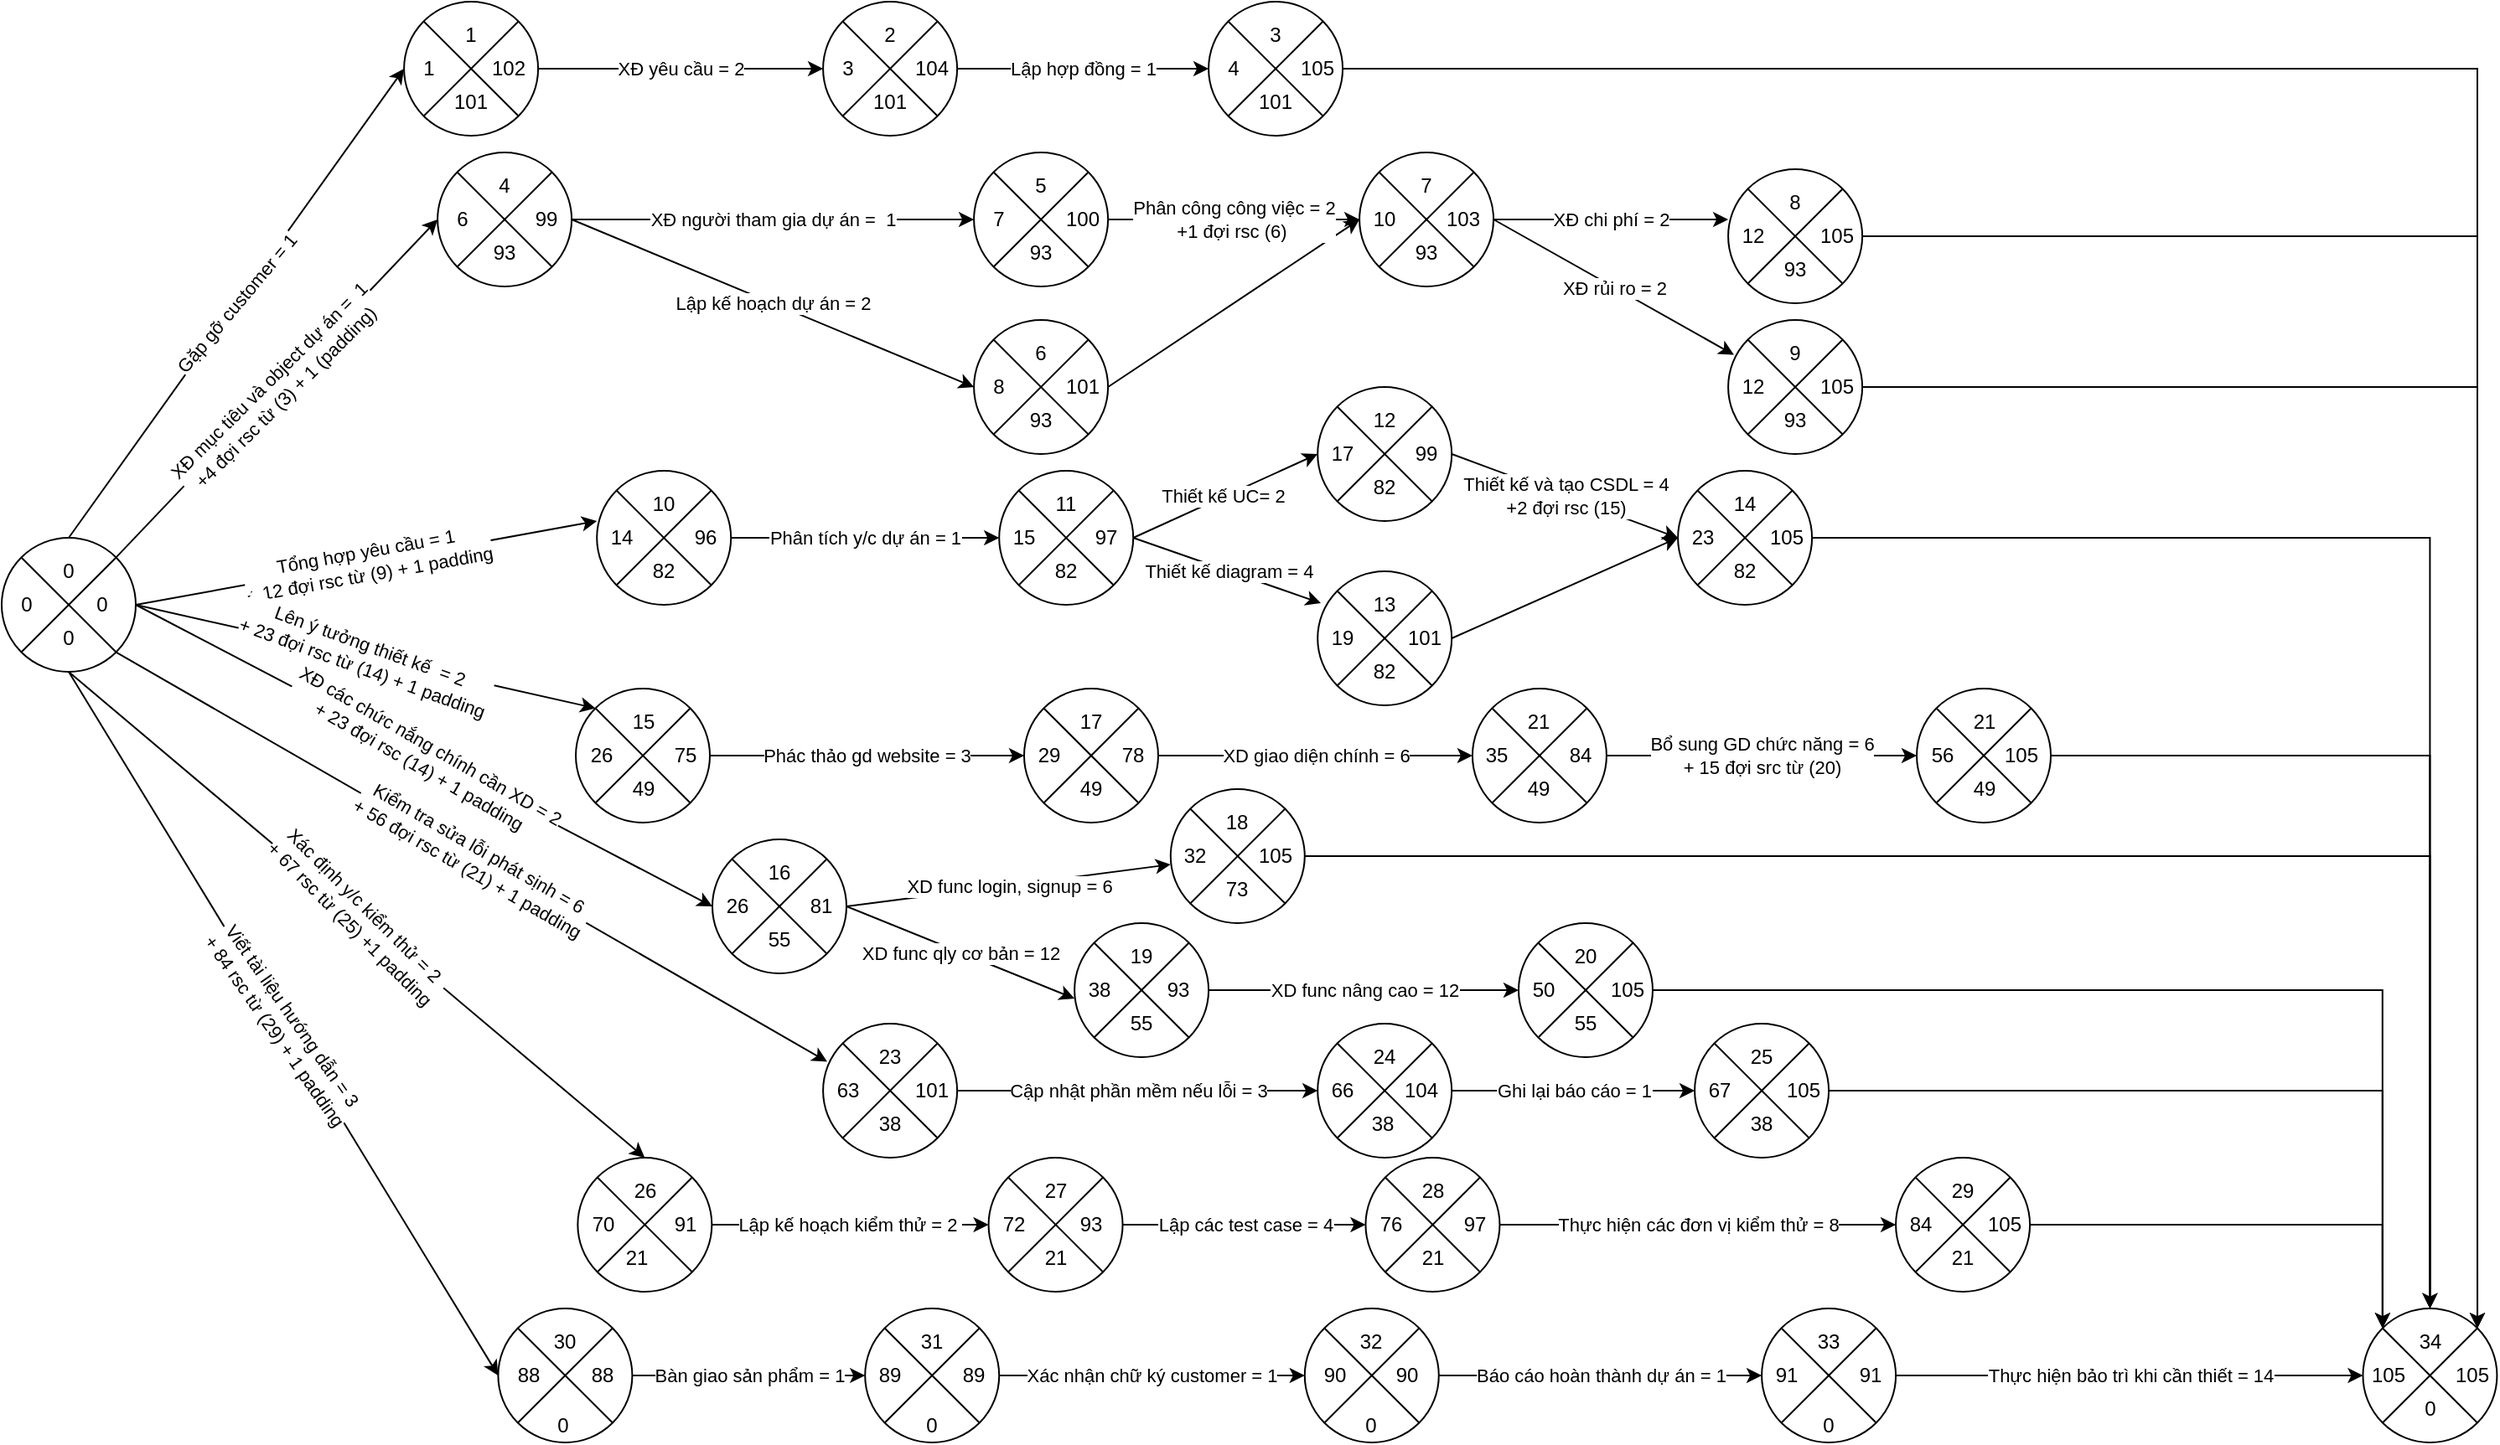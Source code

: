 <mxfile version="22.1.2" type="device">
  <diagram name="Trang-1" id="fgCQyi6uwyeHOeTQjHuK">
    <mxGraphModel dx="2724" dy="2013" grid="1" gridSize="10" guides="1" tooltips="1" connect="1" arrows="1" fold="1" page="1" pageScale="1" pageWidth="827" pageHeight="1169" math="0" shadow="0">
      <root>
        <mxCell id="0" />
        <mxCell id="1" parent="0" />
        <mxCell id="lw3g-8ZHwOabZZO0ukQD-4" value="" style="shape=sumEllipse;perimeter=ellipsePerimeter;whiteSpace=wrap;html=1;backgroundOutline=1;" parent="1" vertex="1">
          <mxGeometry x="-10" y="190" width="80" height="80" as="geometry" />
        </mxCell>
        <mxCell id="lw3g-8ZHwOabZZO0ukQD-5" value="0" style="text;html=1;strokeColor=none;fillColor=none;align=center;verticalAlign=middle;whiteSpace=wrap;rounded=0;" parent="1" vertex="1">
          <mxGeometry x="10" y="200" width="40" height="20" as="geometry" />
        </mxCell>
        <mxCell id="lw3g-8ZHwOabZZO0ukQD-6" value="0" style="text;html=1;strokeColor=none;fillColor=none;align=center;verticalAlign=middle;whiteSpace=wrap;rounded=0;" parent="1" vertex="1">
          <mxGeometry x="30" y="220" width="40" height="20" as="geometry" />
        </mxCell>
        <mxCell id="lw3g-8ZHwOabZZO0ukQD-7" value="0" style="text;html=1;strokeColor=none;fillColor=none;align=center;verticalAlign=middle;whiteSpace=wrap;rounded=0;" parent="1" vertex="1">
          <mxGeometry x="10" y="240" width="40" height="20" as="geometry" />
        </mxCell>
        <mxCell id="lw3g-8ZHwOabZZO0ukQD-8" value="0" style="text;html=1;strokeColor=none;fillColor=none;align=center;verticalAlign=middle;whiteSpace=wrap;rounded=0;" parent="1" vertex="1">
          <mxGeometry x="-10" y="220" width="30" height="20" as="geometry" />
        </mxCell>
        <mxCell id="lw3g-8ZHwOabZZO0ukQD-9" value="" style="endArrow=classic;html=1;rounded=0;entryX=0;entryY=0.5;entryDx=0;entryDy=0;exitX=0.5;exitY=0;exitDx=0;exitDy=0;" parent="1" source="lw3g-8ZHwOabZZO0ukQD-4" target="lw3g-8ZHwOabZZO0ukQD-14" edge="1">
          <mxGeometry relative="1" as="geometry">
            <mxPoint x="70" y="239" as="sourcePoint" />
            <mxPoint x="160" y="160" as="targetPoint" />
          </mxGeometry>
        </mxCell>
        <mxCell id="lw3g-8ZHwOabZZO0ukQD-10" value="Gặp gỡ customer = 1" style="edgeLabel;resizable=0;html=1;align=center;verticalAlign=middle;rotation=-50;" parent="lw3g-8ZHwOabZZO0ukQD-9" connectable="0" vertex="1">
          <mxGeometry relative="1" as="geometry" />
        </mxCell>
        <mxCell id="lw3g-8ZHwOabZZO0ukQD-14" value="" style="shape=sumEllipse;perimeter=ellipsePerimeter;whiteSpace=wrap;html=1;backgroundOutline=1;" parent="1" vertex="1">
          <mxGeometry x="230.05" y="-130" width="80" height="80" as="geometry" />
        </mxCell>
        <mxCell id="lw3g-8ZHwOabZZO0ukQD-15" value="1" style="text;html=1;strokeColor=none;fillColor=none;align=center;verticalAlign=middle;whiteSpace=wrap;rounded=0;" parent="1" vertex="1">
          <mxGeometry x="250.05" y="-120" width="40" height="20" as="geometry" />
        </mxCell>
        <mxCell id="lw3g-8ZHwOabZZO0ukQD-16" value="102" style="text;html=1;strokeColor=none;fillColor=none;align=center;verticalAlign=middle;whiteSpace=wrap;rounded=0;" parent="1" vertex="1">
          <mxGeometry x="275.1" y="-100" width="34.95" height="20" as="geometry" />
        </mxCell>
        <mxCell id="lw3g-8ZHwOabZZO0ukQD-17" value="101" style="text;html=1;strokeColor=none;fillColor=none;align=center;verticalAlign=middle;whiteSpace=wrap;rounded=0;" parent="1" vertex="1">
          <mxGeometry x="250.05" y="-80" width="40" height="20" as="geometry" />
        </mxCell>
        <mxCell id="lw3g-8ZHwOabZZO0ukQD-18" value="1" style="text;html=1;strokeColor=none;fillColor=none;align=center;verticalAlign=middle;whiteSpace=wrap;rounded=0;" parent="1" vertex="1">
          <mxGeometry x="230.05" y="-100" width="30" height="20" as="geometry" />
        </mxCell>
        <mxCell id="lw3g-8ZHwOabZZO0ukQD-35" value="" style="shape=sumEllipse;perimeter=ellipsePerimeter;whiteSpace=wrap;html=1;backgroundOutline=1;" parent="1" vertex="1">
          <mxGeometry x="480.05" y="-130" width="80" height="80" as="geometry" />
        </mxCell>
        <mxCell id="lw3g-8ZHwOabZZO0ukQD-36" value="2" style="text;html=1;strokeColor=none;fillColor=none;align=center;verticalAlign=middle;whiteSpace=wrap;rounded=0;" parent="1" vertex="1">
          <mxGeometry x="500.05" y="-120" width="40" height="20" as="geometry" />
        </mxCell>
        <mxCell id="lw3g-8ZHwOabZZO0ukQD-39" value="3" style="text;html=1;strokeColor=none;fillColor=none;align=center;verticalAlign=middle;whiteSpace=wrap;rounded=0;" parent="1" vertex="1">
          <mxGeometry x="480.05" y="-100" width="30" height="20" as="geometry" />
        </mxCell>
        <mxCell id="lw3g-8ZHwOabZZO0ukQD-40" value="" style="endArrow=classic;html=1;rounded=0;entryX=0;entryY=0.5;entryDx=0;entryDy=0;exitX=1;exitY=0.5;exitDx=0;exitDy=0;" parent="1" source="lw3g-8ZHwOabZZO0ukQD-14" target="lw3g-8ZHwOabZZO0ukQD-35" edge="1">
          <mxGeometry relative="1" as="geometry">
            <mxPoint x="100.05" y="-10" as="sourcePoint" />
            <mxPoint x="190.05" y="-80" as="targetPoint" />
          </mxGeometry>
        </mxCell>
        <mxCell id="lw3g-8ZHwOabZZO0ukQD-41" value="XĐ yêu cầu = 2" style="edgeLabel;resizable=0;html=1;align=center;verticalAlign=middle;" parent="lw3g-8ZHwOabZZO0ukQD-40" connectable="0" vertex="1">
          <mxGeometry relative="1" as="geometry" />
        </mxCell>
        <mxCell id="b5c7_TrdBqpNDd2UQz79-3" style="edgeStyle=orthogonalEdgeStyle;rounded=0;orthogonalLoop=1;jettySize=auto;html=1;exitX=1;exitY=0.5;exitDx=0;exitDy=0;entryX=1;entryY=0;entryDx=0;entryDy=0;" parent="1" source="lw3g-8ZHwOabZZO0ukQD-44" target="YXPyGnK4k45qfTcabzt3-94" edge="1">
          <mxGeometry relative="1" as="geometry" />
        </mxCell>
        <mxCell id="lw3g-8ZHwOabZZO0ukQD-44" value="" style="shape=sumEllipse;perimeter=ellipsePerimeter;whiteSpace=wrap;html=1;backgroundOutline=1;" parent="1" vertex="1">
          <mxGeometry x="710.05" y="-130" width="80" height="80" as="geometry" />
        </mxCell>
        <mxCell id="lw3g-8ZHwOabZZO0ukQD-45" value="3" style="text;html=1;strokeColor=none;fillColor=none;align=center;verticalAlign=middle;whiteSpace=wrap;rounded=0;" parent="1" vertex="1">
          <mxGeometry x="730.05" y="-120" width="40" height="20" as="geometry" />
        </mxCell>
        <mxCell id="lw3g-8ZHwOabZZO0ukQD-47" value="4" style="text;html=1;strokeColor=none;fillColor=none;align=center;verticalAlign=middle;whiteSpace=wrap;rounded=0;" parent="1" vertex="1">
          <mxGeometry x="710.05" y="-100" width="30" height="20" as="geometry" />
        </mxCell>
        <mxCell id="lw3g-8ZHwOabZZO0ukQD-48" value="" style="endArrow=classic;html=1;rounded=0;entryX=0;entryY=0.5;entryDx=0;entryDy=0;exitX=1;exitY=0.5;exitDx=0;exitDy=0;" parent="1" source="lw3g-8ZHwOabZZO0ukQD-35" target="lw3g-8ZHwOabZZO0ukQD-47" edge="1">
          <mxGeometry relative="1" as="geometry">
            <mxPoint x="110.05" as="sourcePoint" />
            <mxPoint x="240.05" y="80" as="targetPoint" />
          </mxGeometry>
        </mxCell>
        <mxCell id="lw3g-8ZHwOabZZO0ukQD-49" value="Lập hợp đồng = 1&lt;br&gt;" style="edgeLabel;resizable=0;html=1;align=center;verticalAlign=middle;" parent="lw3g-8ZHwOabZZO0ukQD-48" connectable="0" vertex="1">
          <mxGeometry relative="1" as="geometry" />
        </mxCell>
        <mxCell id="zY0j3pNIMTybEYQIphn2-6" value="" style="shape=sumEllipse;perimeter=ellipsePerimeter;whiteSpace=wrap;html=1;backgroundOutline=1;" parent="1" vertex="1">
          <mxGeometry x="250.05" y="-40" width="80" height="80" as="geometry" />
        </mxCell>
        <mxCell id="zY0j3pNIMTybEYQIphn2-7" value="4" style="text;html=1;strokeColor=none;fillColor=none;align=center;verticalAlign=middle;whiteSpace=wrap;rounded=0;" parent="1" vertex="1">
          <mxGeometry x="270.05" y="-30" width="40" height="20" as="geometry" />
        </mxCell>
        <mxCell id="zY0j3pNIMTybEYQIphn2-10" value="6" style="text;html=1;strokeColor=none;fillColor=none;align=center;verticalAlign=middle;whiteSpace=wrap;rounded=0;" parent="1" vertex="1">
          <mxGeometry x="250.05" y="-10" width="30" height="20" as="geometry" />
        </mxCell>
        <mxCell id="zY0j3pNIMTybEYQIphn2-11" value="" style="endArrow=classic;html=1;rounded=0;entryX=0;entryY=0.5;entryDx=0;entryDy=0;exitX=1;exitY=0;exitDx=0;exitDy=0;" parent="1" source="lw3g-8ZHwOabZZO0ukQD-4" target="zY0j3pNIMTybEYQIphn2-10" edge="1">
          <mxGeometry relative="1" as="geometry">
            <mxPoint x="70" y="240" as="sourcePoint" />
            <mxPoint x="210" y="170" as="targetPoint" />
          </mxGeometry>
        </mxCell>
        <mxCell id="zY0j3pNIMTybEYQIphn2-12" value="XĐ mục tiêu và object dự án =&amp;nbsp; 1&lt;br&gt;+4 đợi rsc từ (3) + 1 (padding)" style="edgeLabel;resizable=0;html=1;align=center;verticalAlign=middle;rotation=-45;" parent="zY0j3pNIMTybEYQIphn2-11" connectable="0" vertex="1">
          <mxGeometry relative="1" as="geometry" />
        </mxCell>
        <mxCell id="zY0j3pNIMTybEYQIphn2-19" value="" style="shape=sumEllipse;perimeter=ellipsePerimeter;whiteSpace=wrap;html=1;backgroundOutline=1;" parent="1" vertex="1">
          <mxGeometry x="570.05" y="-40" width="80" height="80" as="geometry" />
        </mxCell>
        <mxCell id="zY0j3pNIMTybEYQIphn2-20" value="5" style="text;html=1;strokeColor=none;fillColor=none;align=center;verticalAlign=middle;whiteSpace=wrap;rounded=0;" parent="1" vertex="1">
          <mxGeometry x="590.05" y="-30" width="40" height="20" as="geometry" />
        </mxCell>
        <mxCell id="zY0j3pNIMTybEYQIphn2-23" value="7" style="text;html=1;strokeColor=none;fillColor=none;align=center;verticalAlign=middle;whiteSpace=wrap;rounded=0;" parent="1" vertex="1">
          <mxGeometry x="570.05" y="-10" width="30" height="20" as="geometry" />
        </mxCell>
        <mxCell id="zY0j3pNIMTybEYQIphn2-25" value="" style="endArrow=classic;html=1;rounded=0;entryX=0;entryY=0.5;entryDx=0;entryDy=0;" parent="1" target="zY0j3pNIMTybEYQIphn2-23" edge="1">
          <mxGeometry relative="1" as="geometry">
            <mxPoint x="330.05" as="sourcePoint" />
            <mxPoint x="460.05" y="120" as="targetPoint" />
          </mxGeometry>
        </mxCell>
        <mxCell id="zY0j3pNIMTybEYQIphn2-26" value="XĐ người tham gia dự án =&amp;nbsp; 1" style="edgeLabel;resizable=0;html=1;align=center;verticalAlign=middle;" parent="zY0j3pNIMTybEYQIphn2-25" connectable="0" vertex="1">
          <mxGeometry relative="1" as="geometry" />
        </mxCell>
        <mxCell id="zY0j3pNIMTybEYQIphn2-27" value="" style="shape=sumEllipse;perimeter=ellipsePerimeter;whiteSpace=wrap;html=1;backgroundOutline=1;" parent="1" vertex="1">
          <mxGeometry x="570.05" y="60" width="80" height="80" as="geometry" />
        </mxCell>
        <mxCell id="zY0j3pNIMTybEYQIphn2-28" value="6" style="text;html=1;strokeColor=none;fillColor=none;align=center;verticalAlign=middle;whiteSpace=wrap;rounded=0;" parent="1" vertex="1">
          <mxGeometry x="590.05" y="70" width="40" height="20" as="geometry" />
        </mxCell>
        <mxCell id="zY0j3pNIMTybEYQIphn2-29" value="8" style="text;html=1;strokeColor=none;fillColor=none;align=center;verticalAlign=middle;whiteSpace=wrap;rounded=0;" parent="1" vertex="1">
          <mxGeometry x="570.05" y="90" width="30" height="20" as="geometry" />
        </mxCell>
        <mxCell id="zY0j3pNIMTybEYQIphn2-31" value="" style="endArrow=classic;html=1;rounded=0;entryX=0;entryY=0.5;entryDx=0;entryDy=0;exitX=1;exitY=0.5;exitDx=0;exitDy=0;" parent="1" source="zY0j3pNIMTybEYQIphn2-6" target="zY0j3pNIMTybEYQIphn2-29" edge="1">
          <mxGeometry relative="1" as="geometry">
            <mxPoint x="580.05" as="sourcePoint" />
            <mxPoint x="710.05" y="120" as="targetPoint" />
          </mxGeometry>
        </mxCell>
        <mxCell id="zY0j3pNIMTybEYQIphn2-32" value="Lập kế hoạch dự án = 2" style="edgeLabel;resizable=0;html=1;align=center;verticalAlign=middle;" parent="zY0j3pNIMTybEYQIphn2-31" connectable="0" vertex="1">
          <mxGeometry relative="1" as="geometry" />
        </mxCell>
        <mxCell id="zY0j3pNIMTybEYQIphn2-33" value="" style="shape=sumEllipse;perimeter=ellipsePerimeter;whiteSpace=wrap;html=1;backgroundOutline=1;" parent="1" vertex="1">
          <mxGeometry x="800.05" y="-40" width="80" height="80" as="geometry" />
        </mxCell>
        <mxCell id="zY0j3pNIMTybEYQIphn2-34" value="7" style="text;html=1;strokeColor=none;fillColor=none;align=center;verticalAlign=middle;whiteSpace=wrap;rounded=0;" parent="1" vertex="1">
          <mxGeometry x="820.05" y="-30" width="40" height="20" as="geometry" />
        </mxCell>
        <mxCell id="zY0j3pNIMTybEYQIphn2-35" value="10" style="text;html=1;strokeColor=none;fillColor=none;align=center;verticalAlign=middle;whiteSpace=wrap;rounded=0;" parent="1" vertex="1">
          <mxGeometry x="800.05" y="-10" width="30" height="20" as="geometry" />
        </mxCell>
        <mxCell id="zY0j3pNIMTybEYQIphn2-36" value="" style="endArrow=classic;html=1;rounded=0;entryX=0;entryY=0.5;entryDx=0;entryDy=0;exitX=1;exitY=0.5;exitDx=0;exitDy=0;" parent="1" source="zY0j3pNIMTybEYQIphn2-27" target="zY0j3pNIMTybEYQIphn2-35" edge="1">
          <mxGeometry relative="1" as="geometry">
            <mxPoint x="590.05" y="10" as="sourcePoint" />
            <mxPoint x="740.05" y="10" as="targetPoint" />
          </mxGeometry>
        </mxCell>
        <mxCell id="zY0j3pNIMTybEYQIphn2-38" value="" style="endArrow=classic;html=1;rounded=0;exitX=1;exitY=0.5;exitDx=0;exitDy=0;entryX=0;entryY=0.5;entryDx=0;entryDy=0;" parent="1" source="zY0j3pNIMTybEYQIphn2-19" target="zY0j3pNIMTybEYQIphn2-35" edge="1">
          <mxGeometry relative="1" as="geometry">
            <mxPoint x="590.05" y="110" as="sourcePoint" />
            <mxPoint x="730.05" as="targetPoint" />
          </mxGeometry>
        </mxCell>
        <mxCell id="zY0j3pNIMTybEYQIphn2-39" value="Phân công công việc = 2&lt;br&gt;+1 đợi rsc (6)&amp;nbsp;" style="edgeLabel;resizable=0;html=1;align=center;verticalAlign=middle;" parent="zY0j3pNIMTybEYQIphn2-38" connectable="0" vertex="1">
          <mxGeometry relative="1" as="geometry" />
        </mxCell>
        <mxCell id="b5c7_TrdBqpNDd2UQz79-4" style="edgeStyle=orthogonalEdgeStyle;rounded=0;orthogonalLoop=1;jettySize=auto;html=1;exitX=1;exitY=0.5;exitDx=0;exitDy=0;entryX=1;entryY=0;entryDx=0;entryDy=0;" parent="1" source="zY0j3pNIMTybEYQIphn2-40" target="YXPyGnK4k45qfTcabzt3-94" edge="1">
          <mxGeometry relative="1" as="geometry" />
        </mxCell>
        <mxCell id="zY0j3pNIMTybEYQIphn2-40" value="" style="shape=sumEllipse;perimeter=ellipsePerimeter;whiteSpace=wrap;html=1;backgroundOutline=1;" parent="1" vertex="1">
          <mxGeometry x="1020.05" y="-30" width="80" height="80" as="geometry" />
        </mxCell>
        <mxCell id="zY0j3pNIMTybEYQIphn2-41" value="8" style="text;html=1;strokeColor=none;fillColor=none;align=center;verticalAlign=middle;whiteSpace=wrap;rounded=0;" parent="1" vertex="1">
          <mxGeometry x="1040.05" y="-20" width="40" height="20" as="geometry" />
        </mxCell>
        <mxCell id="zY0j3pNIMTybEYQIphn2-42" value="12" style="text;html=1;strokeColor=none;fillColor=none;align=center;verticalAlign=middle;whiteSpace=wrap;rounded=0;" parent="1" vertex="1">
          <mxGeometry x="1020.05" width="30" height="20" as="geometry" />
        </mxCell>
        <mxCell id="zY0j3pNIMTybEYQIphn2-43" value="" style="endArrow=classic;html=1;rounded=0;" parent="1" edge="1">
          <mxGeometry relative="1" as="geometry">
            <mxPoint x="880.05" as="sourcePoint" />
            <mxPoint x="1020.05" as="targetPoint" />
          </mxGeometry>
        </mxCell>
        <mxCell id="zY0j3pNIMTybEYQIphn2-44" value="XĐ chi phí = 2" style="edgeLabel;resizable=0;html=1;align=center;verticalAlign=middle;" parent="zY0j3pNIMTybEYQIphn2-43" connectable="0" vertex="1">
          <mxGeometry relative="1" as="geometry" />
        </mxCell>
        <mxCell id="b5c7_TrdBqpNDd2UQz79-5" style="edgeStyle=orthogonalEdgeStyle;rounded=0;orthogonalLoop=1;jettySize=auto;html=1;exitX=1;exitY=0.5;exitDx=0;exitDy=0;entryX=1;entryY=0;entryDx=0;entryDy=0;" parent="1" source="zY0j3pNIMTybEYQIphn2-45" target="YXPyGnK4k45qfTcabzt3-94" edge="1">
          <mxGeometry relative="1" as="geometry" />
        </mxCell>
        <mxCell id="zY0j3pNIMTybEYQIphn2-45" value="" style="shape=sumEllipse;perimeter=ellipsePerimeter;whiteSpace=wrap;html=1;backgroundOutline=1;" parent="1" vertex="1">
          <mxGeometry x="1020.05" y="60" width="80" height="80" as="geometry" />
        </mxCell>
        <mxCell id="zY0j3pNIMTybEYQIphn2-46" value="9" style="text;html=1;strokeColor=none;fillColor=none;align=center;verticalAlign=middle;whiteSpace=wrap;rounded=0;" parent="1" vertex="1">
          <mxGeometry x="1040.05" y="70" width="40" height="20" as="geometry" />
        </mxCell>
        <mxCell id="zY0j3pNIMTybEYQIphn2-47" value="12" style="text;html=1;strokeColor=none;fillColor=none;align=center;verticalAlign=middle;whiteSpace=wrap;rounded=0;" parent="1" vertex="1">
          <mxGeometry x="1020.05" y="90" width="30" height="20" as="geometry" />
        </mxCell>
        <mxCell id="zY0j3pNIMTybEYQIphn2-48" value="" style="endArrow=classic;html=1;rounded=0;entryX=0.043;entryY=0.26;entryDx=0;entryDy=0;exitX=1;exitY=0.5;exitDx=0;exitDy=0;entryPerimeter=0;" parent="1" source="zY0j3pNIMTybEYQIphn2-33" target="zY0j3pNIMTybEYQIphn2-45" edge="1">
          <mxGeometry relative="1" as="geometry">
            <mxPoint x="851.05" y="10" as="sourcePoint" />
            <mxPoint x="951.05" y="10" as="targetPoint" />
          </mxGeometry>
        </mxCell>
        <mxCell id="zY0j3pNIMTybEYQIphn2-49" value="XĐ rủi ro = 2" style="edgeLabel;resizable=0;html=1;align=center;verticalAlign=middle;" parent="zY0j3pNIMTybEYQIphn2-48" connectable="0" vertex="1">
          <mxGeometry relative="1" as="geometry" />
        </mxCell>
        <mxCell id="YXPyGnK4k45qfTcabzt3-1" value="" style="shape=sumEllipse;perimeter=ellipsePerimeter;whiteSpace=wrap;html=1;backgroundOutline=1;" parent="1" vertex="1">
          <mxGeometry x="345.1" y="150" width="80" height="80" as="geometry" />
        </mxCell>
        <mxCell id="YXPyGnK4k45qfTcabzt3-2" value="10" style="text;html=1;strokeColor=none;fillColor=none;align=center;verticalAlign=middle;whiteSpace=wrap;rounded=0;" parent="1" vertex="1">
          <mxGeometry x="365.1" y="160" width="40" height="20" as="geometry" />
        </mxCell>
        <mxCell id="YXPyGnK4k45qfTcabzt3-3" value="14" style="text;html=1;strokeColor=none;fillColor=none;align=center;verticalAlign=middle;whiteSpace=wrap;rounded=0;" parent="1" vertex="1">
          <mxGeometry x="345.1" y="180" width="30" height="20" as="geometry" />
        </mxCell>
        <mxCell id="YXPyGnK4k45qfTcabzt3-4" value="" style="endArrow=classic;html=1;rounded=0;entryX=0;entryY=0;entryDx=0;entryDy=0;exitX=1;exitY=0.5;exitDx=0;exitDy=0;" parent="1" source="lw3g-8ZHwOabZZO0ukQD-4" target="YXPyGnK4k45qfTcabzt3-3" edge="1">
          <mxGeometry relative="1" as="geometry">
            <mxPoint x="100" y="230" as="sourcePoint" />
            <mxPoint x="210" y="370" as="targetPoint" />
          </mxGeometry>
        </mxCell>
        <mxCell id="YXPyGnK4k45qfTcabzt3-5" value="Tổng hợp yêu cầu = 1&lt;br&gt;+ 12 đợi rsc từ (9) + 1 padding" style="edgeLabel;resizable=0;html=1;align=center;verticalAlign=middle;rotation=-10;" parent="YXPyGnK4k45qfTcabzt3-4" connectable="0" vertex="1">
          <mxGeometry relative="1" as="geometry" />
        </mxCell>
        <mxCell id="YXPyGnK4k45qfTcabzt3-6" value="" style="shape=sumEllipse;perimeter=ellipsePerimeter;whiteSpace=wrap;html=1;backgroundOutline=1;" parent="1" vertex="1">
          <mxGeometry x="585.1" y="150" width="80" height="80" as="geometry" />
        </mxCell>
        <mxCell id="YXPyGnK4k45qfTcabzt3-7" value="11" style="text;html=1;strokeColor=none;fillColor=none;align=center;verticalAlign=middle;whiteSpace=wrap;rounded=0;" parent="1" vertex="1">
          <mxGeometry x="605.1" y="160" width="40" height="20" as="geometry" />
        </mxCell>
        <mxCell id="YXPyGnK4k45qfTcabzt3-8" value="15" style="text;html=1;strokeColor=none;fillColor=none;align=center;verticalAlign=middle;whiteSpace=wrap;rounded=0;" parent="1" vertex="1">
          <mxGeometry x="585.1" y="180" width="30" height="20" as="geometry" />
        </mxCell>
        <mxCell id="YXPyGnK4k45qfTcabzt3-9" value="" style="endArrow=classic;html=1;rounded=0;entryX=0;entryY=0.5;entryDx=0;entryDy=0;exitX=1;exitY=0.5;exitDx=0;exitDy=0;" parent="1" source="YXPyGnK4k45qfTcabzt3-1" target="YXPyGnK4k45qfTcabzt3-8" edge="1">
          <mxGeometry relative="1" as="geometry">
            <mxPoint x="185.1" y="-100" as="sourcePoint" />
            <mxPoint x="355.1" y="190" as="targetPoint" />
          </mxGeometry>
        </mxCell>
        <mxCell id="YXPyGnK4k45qfTcabzt3-10" value="Phân tích y/c dự án = 1" style="edgeLabel;resizable=0;html=1;align=center;verticalAlign=middle;" parent="YXPyGnK4k45qfTcabzt3-9" connectable="0" vertex="1">
          <mxGeometry relative="1" as="geometry" />
        </mxCell>
        <mxCell id="YXPyGnK4k45qfTcabzt3-11" value="" style="shape=sumEllipse;perimeter=ellipsePerimeter;whiteSpace=wrap;html=1;backgroundOutline=1;" parent="1" vertex="1">
          <mxGeometry x="775.1" y="210" width="80" height="80" as="geometry" />
        </mxCell>
        <mxCell id="YXPyGnK4k45qfTcabzt3-12" value="13" style="text;html=1;strokeColor=none;fillColor=none;align=center;verticalAlign=middle;whiteSpace=wrap;rounded=0;" parent="1" vertex="1">
          <mxGeometry x="795.1" y="220" width="40" height="20" as="geometry" />
        </mxCell>
        <mxCell id="YXPyGnK4k45qfTcabzt3-13" value="19" style="text;html=1;strokeColor=none;fillColor=none;align=center;verticalAlign=middle;whiteSpace=wrap;rounded=0;" parent="1" vertex="1">
          <mxGeometry x="775.1" y="240" width="30" height="20" as="geometry" />
        </mxCell>
        <mxCell id="YXPyGnK4k45qfTcabzt3-20" value="" style="shape=sumEllipse;perimeter=ellipsePerimeter;whiteSpace=wrap;html=1;backgroundOutline=1;" parent="1" vertex="1">
          <mxGeometry x="775.1" y="100" width="80" height="80" as="geometry" />
        </mxCell>
        <mxCell id="YXPyGnK4k45qfTcabzt3-21" value="12" style="text;html=1;strokeColor=none;fillColor=none;align=center;verticalAlign=middle;whiteSpace=wrap;rounded=0;" parent="1" vertex="1">
          <mxGeometry x="795.1" y="110" width="40" height="20" as="geometry" />
        </mxCell>
        <mxCell id="YXPyGnK4k45qfTcabzt3-22" value="17" style="text;html=1;strokeColor=none;fillColor=none;align=center;verticalAlign=middle;whiteSpace=wrap;rounded=0;" parent="1" vertex="1">
          <mxGeometry x="775.1" y="130" width="30" height="20" as="geometry" />
        </mxCell>
        <mxCell id="YXPyGnK4k45qfTcabzt3-23" value="" style="endArrow=classic;html=1;rounded=0;entryX=0;entryY=0.5;entryDx=0;entryDy=0;exitX=1;exitY=0.5;exitDx=0;exitDy=0;" parent="1" source="YXPyGnK4k45qfTcabzt3-6" target="YXPyGnK4k45qfTcabzt3-22" edge="1">
          <mxGeometry relative="1" as="geometry">
            <mxPoint x="435.1" y="200" as="sourcePoint" />
            <mxPoint x="615.1" y="200" as="targetPoint" />
          </mxGeometry>
        </mxCell>
        <mxCell id="YXPyGnK4k45qfTcabzt3-24" value="Thiết kế UC= 2&amp;nbsp;" style="edgeLabel;resizable=0;html=1;align=center;verticalAlign=middle;" parent="YXPyGnK4k45qfTcabzt3-23" connectable="0" vertex="1">
          <mxGeometry relative="1" as="geometry" />
        </mxCell>
        <mxCell id="YXPyGnK4k45qfTcabzt3-25" value="" style="endArrow=classic;html=1;rounded=0;entryX=0.024;entryY=0.238;entryDx=0;entryDy=0;exitX=1;exitY=0.5;exitDx=0;exitDy=0;entryPerimeter=0;" parent="1" source="YXPyGnK4k45qfTcabzt3-6" target="YXPyGnK4k45qfTcabzt3-11" edge="1">
          <mxGeometry relative="1" as="geometry">
            <mxPoint x="445.1" y="210" as="sourcePoint" />
            <mxPoint x="625.1" y="210" as="targetPoint" />
          </mxGeometry>
        </mxCell>
        <mxCell id="YXPyGnK4k45qfTcabzt3-26" value="Thiết kế diagram = 4" style="edgeLabel;resizable=0;html=1;align=center;verticalAlign=middle;" parent="YXPyGnK4k45qfTcabzt3-25" connectable="0" vertex="1">
          <mxGeometry relative="1" as="geometry" />
        </mxCell>
        <mxCell id="YXPyGnK4k45qfTcabzt3-27" value="" style="endArrow=classic;html=1;rounded=0;exitX=1;exitY=0.5;exitDx=0;exitDy=0;entryX=0;entryY=0.5;entryDx=0;entryDy=0;" parent="1" source="YXPyGnK4k45qfTcabzt3-11" target="YXPyGnK4k45qfTcabzt3-31" edge="1">
          <mxGeometry relative="1" as="geometry">
            <mxPoint x="1055.1" y="290" as="sourcePoint" />
            <mxPoint x="1065.1" y="190" as="targetPoint" />
          </mxGeometry>
        </mxCell>
        <mxCell id="YXPyGnK4k45qfTcabzt3-29" value="" style="endArrow=classic;html=1;rounded=0;exitX=1;exitY=0.5;exitDx=0;exitDy=0;entryX=0;entryY=0.5;entryDx=0;entryDy=0;" parent="1" source="YXPyGnK4k45qfTcabzt3-20" target="YXPyGnK4k45qfTcabzt3-31" edge="1">
          <mxGeometry relative="1" as="geometry">
            <mxPoint x="695.1" y="200" as="sourcePoint" />
            <mxPoint x="1065.1" y="190" as="targetPoint" />
          </mxGeometry>
        </mxCell>
        <mxCell id="YXPyGnK4k45qfTcabzt3-30" value="Thiết kế và tạo CSDL = 4&lt;br&gt;+2 đợi rsc (15)" style="edgeLabel;resizable=0;html=1;align=center;verticalAlign=middle;" parent="YXPyGnK4k45qfTcabzt3-29" connectable="0" vertex="1">
          <mxGeometry relative="1" as="geometry" />
        </mxCell>
        <mxCell id="b5c7_TrdBqpNDd2UQz79-6" style="edgeStyle=orthogonalEdgeStyle;rounded=0;orthogonalLoop=1;jettySize=auto;html=1;exitX=1;exitY=0.5;exitDx=0;exitDy=0;entryX=0.5;entryY=0;entryDx=0;entryDy=0;" parent="1" source="YXPyGnK4k45qfTcabzt3-31" target="YXPyGnK4k45qfTcabzt3-94" edge="1">
          <mxGeometry relative="1" as="geometry" />
        </mxCell>
        <mxCell id="YXPyGnK4k45qfTcabzt3-31" value="" style="shape=sumEllipse;perimeter=ellipsePerimeter;whiteSpace=wrap;html=1;backgroundOutline=1;" parent="1" vertex="1">
          <mxGeometry x="990.05" y="150" width="80" height="80" as="geometry" />
        </mxCell>
        <mxCell id="YXPyGnK4k45qfTcabzt3-32" value="14" style="text;html=1;strokeColor=none;fillColor=none;align=center;verticalAlign=middle;whiteSpace=wrap;rounded=0;" parent="1" vertex="1">
          <mxGeometry x="1010.05" y="160" width="40" height="20" as="geometry" />
        </mxCell>
        <mxCell id="YXPyGnK4k45qfTcabzt3-33" value="23" style="text;html=1;strokeColor=none;fillColor=none;align=center;verticalAlign=middle;whiteSpace=wrap;rounded=0;" parent="1" vertex="1">
          <mxGeometry x="990.05" y="180" width="30" height="20" as="geometry" />
        </mxCell>
        <mxCell id="YXPyGnK4k45qfTcabzt3-34" value="" style="shape=sumEllipse;perimeter=ellipsePerimeter;whiteSpace=wrap;html=1;backgroundOutline=1;" parent="1" vertex="1">
          <mxGeometry x="480.05" y="480" width="80" height="80" as="geometry" />
        </mxCell>
        <mxCell id="YXPyGnK4k45qfTcabzt3-35" value="23" style="text;html=1;strokeColor=none;fillColor=none;align=center;verticalAlign=middle;whiteSpace=wrap;rounded=0;" parent="1" vertex="1">
          <mxGeometry x="500.05" y="490" width="40" height="20" as="geometry" />
        </mxCell>
        <mxCell id="YXPyGnK4k45qfTcabzt3-36" value="63" style="text;html=1;strokeColor=none;fillColor=none;align=center;verticalAlign=middle;whiteSpace=wrap;rounded=0;" parent="1" vertex="1">
          <mxGeometry x="480.05" y="510" width="30" height="20" as="geometry" />
        </mxCell>
        <mxCell id="YXPyGnK4k45qfTcabzt3-37" value="" style="endArrow=classic;html=1;rounded=0;entryX=0.031;entryY=0.284;entryDx=0;entryDy=0;exitX=1;exitY=1;exitDx=0;exitDy=0;entryPerimeter=0;" parent="1" source="lw3g-8ZHwOabZZO0ukQD-4" target="YXPyGnK4k45qfTcabzt3-34" edge="1">
          <mxGeometry relative="1" as="geometry">
            <mxPoint x="40" y="280" as="sourcePoint" />
            <mxPoint x="210" y="570" as="targetPoint" />
          </mxGeometry>
        </mxCell>
        <mxCell id="YXPyGnK4k45qfTcabzt3-38" value="Kiểm tra sửa lỗi phát sịnh = 6&lt;br&gt;+ 56 đợi rsc từ (21) + 1 padding" style="edgeLabel;resizable=0;html=1;align=center;verticalAlign=middle;rotation=30;" parent="YXPyGnK4k45qfTcabzt3-37" connectable="0" vertex="1">
          <mxGeometry relative="1" as="geometry" />
        </mxCell>
        <mxCell id="YXPyGnK4k45qfTcabzt3-41" value="" style="shape=sumEllipse;perimeter=ellipsePerimeter;whiteSpace=wrap;html=1;backgroundOutline=1;" parent="1" vertex="1">
          <mxGeometry x="775.1" y="480" width="80" height="80" as="geometry" />
        </mxCell>
        <mxCell id="YXPyGnK4k45qfTcabzt3-42" value="24" style="text;html=1;strokeColor=none;fillColor=none;align=center;verticalAlign=middle;whiteSpace=wrap;rounded=0;" parent="1" vertex="1">
          <mxGeometry x="795.1" y="490" width="40" height="20" as="geometry" />
        </mxCell>
        <mxCell id="YXPyGnK4k45qfTcabzt3-43" value="66" style="text;html=1;strokeColor=none;fillColor=none;align=center;verticalAlign=middle;whiteSpace=wrap;rounded=0;" parent="1" vertex="1">
          <mxGeometry x="775.1" y="510" width="30" height="20" as="geometry" />
        </mxCell>
        <mxCell id="YXPyGnK4k45qfTcabzt3-45" value="" style="endArrow=classic;html=1;rounded=0;entryX=0;entryY=0.5;entryDx=0;entryDy=0;exitX=1;exitY=0.5;exitDx=0;exitDy=0;" parent="1" source="YXPyGnK4k45qfTcabzt3-34" target="YXPyGnK4k45qfTcabzt3-43" edge="1">
          <mxGeometry relative="1" as="geometry">
            <mxPoint x="605.05" y="320" as="sourcePoint" />
            <mxPoint x="765.05" y="320" as="targetPoint" />
          </mxGeometry>
        </mxCell>
        <mxCell id="YXPyGnK4k45qfTcabzt3-46" value="Cập nhật phần mềm nếu lỗi = 3" style="edgeLabel;resizable=0;html=1;align=center;verticalAlign=middle;" parent="YXPyGnK4k45qfTcabzt3-45" connectable="0" vertex="1">
          <mxGeometry relative="1" as="geometry" />
        </mxCell>
        <mxCell id="b5c7_TrdBqpNDd2UQz79-12" style="edgeStyle=orthogonalEdgeStyle;rounded=0;orthogonalLoop=1;jettySize=auto;html=1;exitX=1;exitY=0.5;exitDx=0;exitDy=0;entryX=0;entryY=0;entryDx=0;entryDy=0;" parent="1" source="YXPyGnK4k45qfTcabzt3-49" target="YXPyGnK4k45qfTcabzt3-94" edge="1">
          <mxGeometry relative="1" as="geometry" />
        </mxCell>
        <mxCell id="YXPyGnK4k45qfTcabzt3-49" value="" style="shape=sumEllipse;perimeter=ellipsePerimeter;whiteSpace=wrap;html=1;backgroundOutline=1;" parent="1" vertex="1">
          <mxGeometry x="1000.05" y="480" width="80" height="80" as="geometry" />
        </mxCell>
        <mxCell id="YXPyGnK4k45qfTcabzt3-50" value="25" style="text;html=1;strokeColor=none;fillColor=none;align=center;verticalAlign=middle;whiteSpace=wrap;rounded=0;" parent="1" vertex="1">
          <mxGeometry x="1020.05" y="490" width="40" height="20" as="geometry" />
        </mxCell>
        <mxCell id="YXPyGnK4k45qfTcabzt3-51" value="67" style="text;html=1;strokeColor=none;fillColor=none;align=center;verticalAlign=middle;whiteSpace=wrap;rounded=0;" parent="1" vertex="1">
          <mxGeometry x="1000.05" y="510" width="30" height="20" as="geometry" />
        </mxCell>
        <mxCell id="YXPyGnK4k45qfTcabzt3-52" value="" style="endArrow=classic;html=1;rounded=0;entryX=0;entryY=0.5;entryDx=0;entryDy=0;exitX=1;exitY=0.5;exitDx=0;exitDy=0;" parent="1" source="YXPyGnK4k45qfTcabzt3-41" target="YXPyGnK4k45qfTcabzt3-51" edge="1">
          <mxGeometry relative="1" as="geometry">
            <mxPoint x="600.05" y="530" as="sourcePoint" />
            <mxPoint x="785.05" y="530" as="targetPoint" />
          </mxGeometry>
        </mxCell>
        <mxCell id="YXPyGnK4k45qfTcabzt3-53" value="Ghi lại báo cáo = 1" style="edgeLabel;resizable=0;html=1;align=center;verticalAlign=middle;" parent="YXPyGnK4k45qfTcabzt3-52" connectable="0" vertex="1">
          <mxGeometry relative="1" as="geometry" />
        </mxCell>
        <mxCell id="YXPyGnK4k45qfTcabzt3-54" value="" style="endArrow=classic;html=1;rounded=0;entryX=0.5;entryY=0;entryDx=0;entryDy=0;exitX=0.5;exitY=1;exitDx=0;exitDy=0;" parent="1" source="lw3g-8ZHwOabZZO0ukQD-4" target="YXPyGnK4k45qfTcabzt3-56" edge="1">
          <mxGeometry relative="1" as="geometry">
            <mxPoint x="-10" y="230" as="sourcePoint" />
            <mxPoint x="100" y="970" as="targetPoint" />
          </mxGeometry>
        </mxCell>
        <mxCell id="YXPyGnK4k45qfTcabzt3-55" value="Xác định y/c kiểm thử = 2&amp;nbsp;&lt;br&gt;+ 67 rsc từ (25) +1 padding" style="edgeLabel;resizable=0;html=1;align=center;verticalAlign=middle;rotation=45;" parent="YXPyGnK4k45qfTcabzt3-54" connectable="0" vertex="1">
          <mxGeometry relative="1" as="geometry" />
        </mxCell>
        <mxCell id="YXPyGnK4k45qfTcabzt3-56" value="" style="shape=sumEllipse;perimeter=ellipsePerimeter;whiteSpace=wrap;html=1;backgroundOutline=1;" parent="1" vertex="1">
          <mxGeometry x="333.68" y="560" width="80" height="80" as="geometry" />
        </mxCell>
        <mxCell id="YXPyGnK4k45qfTcabzt3-57" value="26" style="text;html=1;strokeColor=none;fillColor=none;align=center;verticalAlign=middle;whiteSpace=wrap;rounded=0;" parent="1" vertex="1">
          <mxGeometry x="353.68" y="570" width="40" height="20" as="geometry" />
        </mxCell>
        <mxCell id="YXPyGnK4k45qfTcabzt3-58" value="70" style="text;html=1;strokeColor=none;fillColor=none;align=center;verticalAlign=middle;whiteSpace=wrap;rounded=0;" parent="1" vertex="1">
          <mxGeometry x="333.68" y="590" width="30" height="20" as="geometry" />
        </mxCell>
        <mxCell id="YXPyGnK4k45qfTcabzt3-59" value="" style="shape=sumEllipse;perimeter=ellipsePerimeter;whiteSpace=wrap;html=1;backgroundOutline=1;" parent="1" vertex="1">
          <mxGeometry x="578.78" y="560" width="80" height="80" as="geometry" />
        </mxCell>
        <mxCell id="YXPyGnK4k45qfTcabzt3-60" value="27" style="text;html=1;strokeColor=none;fillColor=none;align=center;verticalAlign=middle;whiteSpace=wrap;rounded=0;" parent="1" vertex="1">
          <mxGeometry x="598.78" y="570" width="40" height="20" as="geometry" />
        </mxCell>
        <mxCell id="YXPyGnK4k45qfTcabzt3-61" value="72" style="text;html=1;strokeColor=none;fillColor=none;align=center;verticalAlign=middle;whiteSpace=wrap;rounded=0;" parent="1" vertex="1">
          <mxGeometry x="578.78" y="590" width="30" height="20" as="geometry" />
        </mxCell>
        <mxCell id="YXPyGnK4k45qfTcabzt3-62" value="" style="endArrow=classic;html=1;rounded=0;entryX=0;entryY=0.5;entryDx=0;entryDy=0;exitX=1;exitY=0.5;exitDx=0;exitDy=0;" parent="1" source="YXPyGnK4k45qfTcabzt3-56" target="YXPyGnK4k45qfTcabzt3-61" edge="1">
          <mxGeometry relative="1" as="geometry">
            <mxPoint x="458.68" y="400" as="sourcePoint" />
            <mxPoint x="618.68" y="400" as="targetPoint" />
          </mxGeometry>
        </mxCell>
        <mxCell id="YXPyGnK4k45qfTcabzt3-63" value="Lập kế hoạch kiểm thử = 2&amp;nbsp;" style="edgeLabel;resizable=0;html=1;align=center;verticalAlign=middle;" parent="YXPyGnK4k45qfTcabzt3-62" connectable="0" vertex="1">
          <mxGeometry relative="1" as="geometry" />
        </mxCell>
        <mxCell id="YXPyGnK4k45qfTcabzt3-64" value="" style="shape=sumEllipse;perimeter=ellipsePerimeter;whiteSpace=wrap;html=1;backgroundOutline=1;" parent="1" vertex="1">
          <mxGeometry x="803.73" y="560" width="80" height="80" as="geometry" />
        </mxCell>
        <mxCell id="YXPyGnK4k45qfTcabzt3-65" value="28" style="text;html=1;strokeColor=none;fillColor=none;align=center;verticalAlign=middle;whiteSpace=wrap;rounded=0;" parent="1" vertex="1">
          <mxGeometry x="823.73" y="570" width="40" height="20" as="geometry" />
        </mxCell>
        <mxCell id="YXPyGnK4k45qfTcabzt3-66" value="76" style="text;html=1;strokeColor=none;fillColor=none;align=center;verticalAlign=middle;whiteSpace=wrap;rounded=0;" parent="1" vertex="1">
          <mxGeometry x="803.73" y="590" width="30" height="20" as="geometry" />
        </mxCell>
        <mxCell id="YXPyGnK4k45qfTcabzt3-67" value="" style="endArrow=classic;html=1;rounded=0;entryX=0;entryY=0.5;entryDx=0;entryDy=0;exitX=1;exitY=0.5;exitDx=0;exitDy=0;" parent="1" source="YXPyGnK4k45qfTcabzt3-59" target="YXPyGnK4k45qfTcabzt3-66" edge="1">
          <mxGeometry relative="1" as="geometry">
            <mxPoint x="403.73" y="610" as="sourcePoint" />
            <mxPoint x="588.73" y="610" as="targetPoint" />
          </mxGeometry>
        </mxCell>
        <mxCell id="YXPyGnK4k45qfTcabzt3-68" value="Lập các test case = 4" style="edgeLabel;resizable=0;html=1;align=center;verticalAlign=middle;" parent="YXPyGnK4k45qfTcabzt3-67" connectable="0" vertex="1">
          <mxGeometry relative="1" as="geometry" />
        </mxCell>
        <mxCell id="b5c7_TrdBqpNDd2UQz79-15" style="edgeStyle=orthogonalEdgeStyle;rounded=0;orthogonalLoop=1;jettySize=auto;html=1;exitX=1;exitY=0.5;exitDx=0;exitDy=0;entryX=0;entryY=0;entryDx=0;entryDy=0;" parent="1" source="YXPyGnK4k45qfTcabzt3-69" target="YXPyGnK4k45qfTcabzt3-94" edge="1">
          <mxGeometry relative="1" as="geometry" />
        </mxCell>
        <mxCell id="YXPyGnK4k45qfTcabzt3-69" value="" style="shape=sumEllipse;perimeter=ellipsePerimeter;whiteSpace=wrap;html=1;backgroundOutline=1;" parent="1" vertex="1">
          <mxGeometry x="1120.05" y="560" width="80" height="80" as="geometry" />
        </mxCell>
        <mxCell id="YXPyGnK4k45qfTcabzt3-70" value="29" style="text;html=1;strokeColor=none;fillColor=none;align=center;verticalAlign=middle;whiteSpace=wrap;rounded=0;" parent="1" vertex="1">
          <mxGeometry x="1140.05" y="570" width="40" height="20" as="geometry" />
        </mxCell>
        <mxCell id="YXPyGnK4k45qfTcabzt3-71" value="84" style="text;html=1;strokeColor=none;fillColor=none;align=center;verticalAlign=middle;whiteSpace=wrap;rounded=0;" parent="1" vertex="1">
          <mxGeometry x="1120.05" y="590" width="30" height="20" as="geometry" />
        </mxCell>
        <mxCell id="YXPyGnK4k45qfTcabzt3-72" value="" style="endArrow=classic;html=1;rounded=0;entryX=0;entryY=0.5;entryDx=0;entryDy=0;exitX=1;exitY=0.5;exitDx=0;exitDy=0;" parent="1" target="YXPyGnK4k45qfTcabzt3-71" edge="1">
          <mxGeometry relative="1" as="geometry">
            <mxPoint x="883.73" y="600" as="sourcePoint" />
            <mxPoint x="813.73" y="610" as="targetPoint" />
          </mxGeometry>
        </mxCell>
        <mxCell id="YXPyGnK4k45qfTcabzt3-73" value="Thực hiện các đơn vị kiểm thử = 8" style="edgeLabel;resizable=0;html=1;align=center;verticalAlign=middle;" parent="YXPyGnK4k45qfTcabzt3-72" connectable="0" vertex="1">
          <mxGeometry relative="1" as="geometry" />
        </mxCell>
        <mxCell id="YXPyGnK4k45qfTcabzt3-74" value="" style="endArrow=classic;html=1;rounded=0;entryX=0;entryY=0.5;entryDx=0;entryDy=0;exitX=0.5;exitY=1;exitDx=0;exitDy=0;" parent="1" source="lw3g-8ZHwOabZZO0ukQD-4" target="YXPyGnK4k45qfTcabzt3-76" edge="1">
          <mxGeometry relative="1" as="geometry">
            <mxPoint x="12" y="268" as="sourcePoint" />
            <mxPoint x="-70" y="1190" as="targetPoint" />
          </mxGeometry>
        </mxCell>
        <mxCell id="YXPyGnK4k45qfTcabzt3-75" value="Viết tài liệu hướng dẫn = 3&amp;nbsp;&lt;br&gt;+ 84 rsc từ (29) + 1 padding" style="edgeLabel;resizable=0;html=1;align=center;verticalAlign=middle;rotation=55;" parent="YXPyGnK4k45qfTcabzt3-74" connectable="0" vertex="1">
          <mxGeometry relative="1" as="geometry" />
        </mxCell>
        <mxCell id="YXPyGnK4k45qfTcabzt3-76" value="" style="shape=sumEllipse;perimeter=ellipsePerimeter;whiteSpace=wrap;html=1;backgroundOutline=1;" parent="1" vertex="1">
          <mxGeometry x="286.21" y="650" width="80" height="80" as="geometry" />
        </mxCell>
        <mxCell id="YXPyGnK4k45qfTcabzt3-77" value="30" style="text;html=1;strokeColor=none;fillColor=none;align=center;verticalAlign=middle;whiteSpace=wrap;rounded=0;" parent="1" vertex="1">
          <mxGeometry x="306.21" y="660" width="40" height="20" as="geometry" />
        </mxCell>
        <mxCell id="YXPyGnK4k45qfTcabzt3-78" value="88" style="text;html=1;strokeColor=none;fillColor=none;align=center;verticalAlign=middle;whiteSpace=wrap;rounded=0;" parent="1" vertex="1">
          <mxGeometry x="286.21" y="680" width="37.47" height="20" as="geometry" />
        </mxCell>
        <mxCell id="YXPyGnK4k45qfTcabzt3-79" value="" style="shape=sumEllipse;perimeter=ellipsePerimeter;whiteSpace=wrap;html=1;backgroundOutline=1;" parent="1" vertex="1">
          <mxGeometry x="505.1" y="650" width="80" height="80" as="geometry" />
        </mxCell>
        <mxCell id="YXPyGnK4k45qfTcabzt3-80" value="31" style="text;html=1;strokeColor=none;fillColor=none;align=center;verticalAlign=middle;whiteSpace=wrap;rounded=0;" parent="1" vertex="1">
          <mxGeometry x="525.1" y="660" width="40" height="20" as="geometry" />
        </mxCell>
        <mxCell id="YXPyGnK4k45qfTcabzt3-81" value="89" style="text;html=1;strokeColor=none;fillColor=none;align=center;verticalAlign=middle;whiteSpace=wrap;rounded=0;" parent="1" vertex="1">
          <mxGeometry x="505.1" y="680" width="30" height="20" as="geometry" />
        </mxCell>
        <mxCell id="YXPyGnK4k45qfTcabzt3-82" value="" style="endArrow=classic;html=1;rounded=0;entryX=0;entryY=0.5;entryDx=0;entryDy=0;exitX=1;exitY=0.5;exitDx=0;exitDy=0;" parent="1" source="YXPyGnK4k45qfTcabzt3-76" target="YXPyGnK4k45qfTcabzt3-81" edge="1">
          <mxGeometry relative="1" as="geometry">
            <mxPoint x="411.21" y="490" as="sourcePoint" />
            <mxPoint x="571.21" y="490" as="targetPoint" />
          </mxGeometry>
        </mxCell>
        <mxCell id="YXPyGnK4k45qfTcabzt3-83" value="Bàn giao sản phẩm = 1" style="edgeLabel;resizable=0;html=1;align=center;verticalAlign=middle;" parent="YXPyGnK4k45qfTcabzt3-82" connectable="0" vertex="1">
          <mxGeometry relative="1" as="geometry" />
        </mxCell>
        <mxCell id="YXPyGnK4k45qfTcabzt3-84" value="" style="shape=sumEllipse;perimeter=ellipsePerimeter;whiteSpace=wrap;html=1;backgroundOutline=1;" parent="1" vertex="1">
          <mxGeometry x="767.4" y="650" width="80" height="80" as="geometry" />
        </mxCell>
        <mxCell id="YXPyGnK4k45qfTcabzt3-85" value="32" style="text;html=1;strokeColor=none;fillColor=none;align=center;verticalAlign=middle;whiteSpace=wrap;rounded=0;" parent="1" vertex="1">
          <mxGeometry x="787.4" y="660" width="40" height="20" as="geometry" />
        </mxCell>
        <mxCell id="YXPyGnK4k45qfTcabzt3-86" value="90" style="text;html=1;strokeColor=none;fillColor=none;align=center;verticalAlign=middle;whiteSpace=wrap;rounded=0;" parent="1" vertex="1">
          <mxGeometry x="767.4" y="680" width="37.42" height="20" as="geometry" />
        </mxCell>
        <mxCell id="YXPyGnK4k45qfTcabzt3-87" value="" style="endArrow=classic;html=1;rounded=0;entryX=0;entryY=0.5;entryDx=0;entryDy=0;exitX=1;exitY=0.5;exitDx=0;exitDy=0;" parent="1" source="YXPyGnK4k45qfTcabzt3-79" target="YXPyGnK4k45qfTcabzt3-86" edge="1">
          <mxGeometry relative="1" as="geometry">
            <mxPoint x="356.26" y="700" as="sourcePoint" />
            <mxPoint x="541.26" y="700" as="targetPoint" />
          </mxGeometry>
        </mxCell>
        <mxCell id="YXPyGnK4k45qfTcabzt3-88" value="Xác nhận chữ ký customer = 1" style="edgeLabel;resizable=0;html=1;align=center;verticalAlign=middle;" parent="YXPyGnK4k45qfTcabzt3-87" connectable="0" vertex="1">
          <mxGeometry relative="1" as="geometry" />
        </mxCell>
        <mxCell id="YXPyGnK4k45qfTcabzt3-89" value="" style="shape=sumEllipse;perimeter=ellipsePerimeter;whiteSpace=wrap;html=1;backgroundOutline=1;" parent="1" vertex="1">
          <mxGeometry x="1040.05" y="650" width="80" height="80" as="geometry" />
        </mxCell>
        <mxCell id="YXPyGnK4k45qfTcabzt3-90" value="33" style="text;html=1;strokeColor=none;fillColor=none;align=center;verticalAlign=middle;whiteSpace=wrap;rounded=0;" parent="1" vertex="1">
          <mxGeometry x="1060.05" y="660" width="40" height="20" as="geometry" />
        </mxCell>
        <mxCell id="YXPyGnK4k45qfTcabzt3-91" value="91" style="text;html=1;strokeColor=none;fillColor=none;align=center;verticalAlign=middle;whiteSpace=wrap;rounded=0;" parent="1" vertex="1">
          <mxGeometry x="1040.05" y="680" width="30" height="20" as="geometry" />
        </mxCell>
        <mxCell id="YXPyGnK4k45qfTcabzt3-92" value="" style="endArrow=classic;html=1;rounded=0;entryX=0;entryY=0.5;entryDx=0;entryDy=0;exitX=1;exitY=0.5;exitDx=0;exitDy=0;" parent="1" source="YXPyGnK4k45qfTcabzt3-84" target="YXPyGnK4k45qfTcabzt3-91" edge="1">
          <mxGeometry relative="1" as="geometry">
            <mxPoint x="883.73" y="690" as="sourcePoint" />
            <mxPoint x="813.73" y="700" as="targetPoint" />
          </mxGeometry>
        </mxCell>
        <mxCell id="YXPyGnK4k45qfTcabzt3-93" value="Báo cáo hoàn thành dự án = 1" style="edgeLabel;resizable=0;html=1;align=center;verticalAlign=middle;" parent="YXPyGnK4k45qfTcabzt3-92" connectable="0" vertex="1">
          <mxGeometry relative="1" as="geometry" />
        </mxCell>
        <mxCell id="YXPyGnK4k45qfTcabzt3-94" value="" style="shape=sumEllipse;perimeter=ellipsePerimeter;whiteSpace=wrap;html=1;backgroundOutline=1;" parent="1" vertex="1">
          <mxGeometry x="1398.73" y="650" width="80" height="80" as="geometry" />
        </mxCell>
        <mxCell id="YXPyGnK4k45qfTcabzt3-95" value="34" style="text;html=1;strokeColor=none;fillColor=none;align=center;verticalAlign=middle;whiteSpace=wrap;rounded=0;" parent="1" vertex="1">
          <mxGeometry x="1418.73" y="660" width="40" height="20" as="geometry" />
        </mxCell>
        <mxCell id="YXPyGnK4k45qfTcabzt3-96" value="105" style="text;html=1;strokeColor=none;fillColor=none;align=center;verticalAlign=middle;whiteSpace=wrap;rounded=0;" parent="1" vertex="1">
          <mxGeometry x="1398.73" y="680" width="30" height="20" as="geometry" />
        </mxCell>
        <mxCell id="YXPyGnK4k45qfTcabzt3-97" value="" style="endArrow=classic;html=1;rounded=0;entryX=0;entryY=0.5;entryDx=0;entryDy=0;exitX=1;exitY=0.5;exitDx=0;exitDy=0;" parent="1" source="YXPyGnK4k45qfTcabzt3-89" target="YXPyGnK4k45qfTcabzt3-96" edge="1">
          <mxGeometry relative="1" as="geometry">
            <mxPoint x="893.73" y="700" as="sourcePoint" />
            <mxPoint x="1098.68" y="700" as="targetPoint" />
          </mxGeometry>
        </mxCell>
        <mxCell id="YXPyGnK4k45qfTcabzt3-98" value="Thực hiện bảo trì khi cần thiết = 14" style="edgeLabel;resizable=0;html=1;align=center;verticalAlign=middle;" parent="YXPyGnK4k45qfTcabzt3-97" connectable="0" vertex="1">
          <mxGeometry relative="1" as="geometry" />
        </mxCell>
        <mxCell id="XlwtEOg_nJe9LQ749ftn-1" value="" style="shape=sumEllipse;perimeter=ellipsePerimeter;whiteSpace=wrap;html=1;backgroundOutline=1;" parent="1" vertex="1">
          <mxGeometry x="332.52" y="280" width="80" height="80" as="geometry" />
        </mxCell>
        <mxCell id="XlwtEOg_nJe9LQ749ftn-2" value="15" style="text;html=1;strokeColor=none;fillColor=none;align=center;verticalAlign=middle;whiteSpace=wrap;rounded=0;" parent="1" vertex="1">
          <mxGeometry x="352.52" y="290" width="40" height="20" as="geometry" />
        </mxCell>
        <mxCell id="XlwtEOg_nJe9LQ749ftn-3" value="26" style="text;html=1;strokeColor=none;fillColor=none;align=center;verticalAlign=middle;whiteSpace=wrap;rounded=0;" parent="1" vertex="1">
          <mxGeometry x="332.52" y="310" width="30" height="20" as="geometry" />
        </mxCell>
        <mxCell id="XlwtEOg_nJe9LQ749ftn-4" value="" style="shape=sumEllipse;perimeter=ellipsePerimeter;whiteSpace=wrap;html=1;backgroundOutline=1;" parent="1" vertex="1">
          <mxGeometry x="414.0" y="370" width="80" height="80" as="geometry" />
        </mxCell>
        <mxCell id="XlwtEOg_nJe9LQ749ftn-5" value="16" style="text;html=1;strokeColor=none;fillColor=none;align=center;verticalAlign=middle;whiteSpace=wrap;rounded=0;" parent="1" vertex="1">
          <mxGeometry x="434.0" y="380" width="40" height="20" as="geometry" />
        </mxCell>
        <mxCell id="XlwtEOg_nJe9LQ749ftn-6" value="26" style="text;html=1;strokeColor=none;fillColor=none;align=center;verticalAlign=middle;whiteSpace=wrap;rounded=0;" parent="1" vertex="1">
          <mxGeometry x="414.0" y="400" width="30" height="20" as="geometry" />
        </mxCell>
        <mxCell id="XlwtEOg_nJe9LQ749ftn-7" value="" style="endArrow=classic;html=1;rounded=0;entryX=0;entryY=0;entryDx=0;entryDy=0;exitX=1;exitY=0.5;exitDx=0;exitDy=0;" parent="1" source="lw3g-8ZHwOabZZO0ukQD-4" target="XlwtEOg_nJe9LQ749ftn-1" edge="1">
          <mxGeometry relative="1" as="geometry">
            <mxPoint x="80" y="250" as="sourcePoint" />
            <mxPoint x="365" y="470" as="targetPoint" />
          </mxGeometry>
        </mxCell>
        <mxCell id="XlwtEOg_nJe9LQ749ftn-8" value="Lên ý tưởng thiết kế&amp;nbsp; = 2&lt;br&gt;+ 23 đợi rsc từ (14) + 1 padding" style="edgeLabel;resizable=0;html=1;align=center;verticalAlign=middle;rotation=20;" parent="XlwtEOg_nJe9LQ749ftn-7" connectable="0" vertex="1">
          <mxGeometry relative="1" as="geometry" />
        </mxCell>
        <mxCell id="XlwtEOg_nJe9LQ749ftn-9" value="" style="endArrow=classic;html=1;rounded=0;entryX=0;entryY=0.5;entryDx=0;entryDy=0;exitX=1;exitY=0.5;exitDx=0;exitDy=0;" parent="1" source="lw3g-8ZHwOabZZO0ukQD-4" target="XlwtEOg_nJe9LQ749ftn-4" edge="1">
          <mxGeometry relative="1" as="geometry">
            <mxPoint x="90" y="260" as="sourcePoint" />
            <mxPoint x="375" y="480" as="targetPoint" />
          </mxGeometry>
        </mxCell>
        <mxCell id="XlwtEOg_nJe9LQ749ftn-10" value="XĐ các chức nắng chính cần XD = 2&lt;br&gt;+ 23 đợi rsc (14) + 1 padding" style="edgeLabel;resizable=0;html=1;align=center;verticalAlign=middle;rotation=30;" parent="XlwtEOg_nJe9LQ749ftn-9" connectable="0" vertex="1">
          <mxGeometry relative="1" as="geometry" />
        </mxCell>
        <mxCell id="XlwtEOg_nJe9LQ749ftn-34" value="" style="shape=sumEllipse;perimeter=ellipsePerimeter;whiteSpace=wrap;html=1;backgroundOutline=1;" parent="1" vertex="1">
          <mxGeometry x="599.99" y="280" width="80" height="80" as="geometry" />
        </mxCell>
        <mxCell id="XlwtEOg_nJe9LQ749ftn-35" value="17" style="text;html=1;strokeColor=none;fillColor=none;align=center;verticalAlign=middle;whiteSpace=wrap;rounded=0;" parent="1" vertex="1">
          <mxGeometry x="619.99" y="290" width="40" height="20" as="geometry" />
        </mxCell>
        <mxCell id="XlwtEOg_nJe9LQ749ftn-36" value="29" style="text;html=1;strokeColor=none;fillColor=none;align=center;verticalAlign=middle;whiteSpace=wrap;rounded=0;" parent="1" vertex="1">
          <mxGeometry x="599.99" y="310" width="30" height="20" as="geometry" />
        </mxCell>
        <mxCell id="b5c7_TrdBqpNDd2UQz79-8" style="edgeStyle=orthogonalEdgeStyle;rounded=0;orthogonalLoop=1;jettySize=auto;html=1;exitX=1;exitY=0.5;exitDx=0;exitDy=0;entryX=0.5;entryY=0;entryDx=0;entryDy=0;" parent="1" source="XlwtEOg_nJe9LQ749ftn-46" target="YXPyGnK4k45qfTcabzt3-94" edge="1">
          <mxGeometry relative="1" as="geometry" />
        </mxCell>
        <mxCell id="XlwtEOg_nJe9LQ749ftn-46" value="" style="shape=sumEllipse;perimeter=ellipsePerimeter;whiteSpace=wrap;html=1;backgroundOutline=1;" parent="1" vertex="1">
          <mxGeometry x="687.4" y="340" width="80" height="80" as="geometry" />
        </mxCell>
        <mxCell id="XlwtEOg_nJe9LQ749ftn-47" value="18" style="text;html=1;strokeColor=none;fillColor=none;align=center;verticalAlign=middle;whiteSpace=wrap;rounded=0;" parent="1" vertex="1">
          <mxGeometry x="707.4" y="350" width="40" height="20" as="geometry" />
        </mxCell>
        <mxCell id="XlwtEOg_nJe9LQ749ftn-48" value="32" style="text;html=1;strokeColor=none;fillColor=none;align=center;verticalAlign=middle;whiteSpace=wrap;rounded=0;" parent="1" vertex="1">
          <mxGeometry x="687.4" y="370" width="30" height="20" as="geometry" />
        </mxCell>
        <mxCell id="XlwtEOg_nJe9LQ749ftn-49" value="" style="shape=sumEllipse;perimeter=ellipsePerimeter;whiteSpace=wrap;html=1;backgroundOutline=1;" parent="1" vertex="1">
          <mxGeometry x="630.05" y="420" width="80" height="80" as="geometry" />
        </mxCell>
        <mxCell id="XlwtEOg_nJe9LQ749ftn-50" value="19" style="text;html=1;strokeColor=none;fillColor=none;align=center;verticalAlign=middle;whiteSpace=wrap;rounded=0;" parent="1" vertex="1">
          <mxGeometry x="650.05" y="430" width="40" height="20" as="geometry" />
        </mxCell>
        <mxCell id="XlwtEOg_nJe9LQ749ftn-51" value="38" style="text;html=1;strokeColor=none;fillColor=none;align=center;verticalAlign=middle;whiteSpace=wrap;rounded=0;" parent="1" vertex="1">
          <mxGeometry x="630.05" y="450" width="30" height="20" as="geometry" />
        </mxCell>
        <mxCell id="XlwtEOg_nJe9LQ749ftn-52" value="" style="endArrow=classic;html=1;rounded=0;entryX=0;entryY=0.5;entryDx=0;entryDy=0;exitX=1;exitY=0.5;exitDx=0;exitDy=0;" parent="1" source="XlwtEOg_nJe9LQ749ftn-1" target="XlwtEOg_nJe9LQ749ftn-36" edge="1">
          <mxGeometry relative="1" as="geometry">
            <mxPoint x="422.47" y="60" as="sourcePoint" />
            <mxPoint x="582.47" y="60" as="targetPoint" />
          </mxGeometry>
        </mxCell>
        <mxCell id="XlwtEOg_nJe9LQ749ftn-53" value="Phác thảo gd website = 3" style="edgeLabel;resizable=0;html=1;align=center;verticalAlign=middle;" parent="XlwtEOg_nJe9LQ749ftn-52" connectable="0" vertex="1">
          <mxGeometry relative="1" as="geometry" />
        </mxCell>
        <mxCell id="XlwtEOg_nJe9LQ749ftn-54" value="" style="endArrow=classic;html=1;rounded=0;entryX=0;entryY=0.75;entryDx=0;entryDy=0;exitX=1;exitY=0.5;exitDx=0;exitDy=0;" parent="1" source="XlwtEOg_nJe9LQ749ftn-4" target="XlwtEOg_nJe9LQ749ftn-48" edge="1">
          <mxGeometry relative="1" as="geometry">
            <mxPoint x="585.05" y="160" as="sourcePoint" />
            <mxPoint x="773.05" y="160" as="targetPoint" />
          </mxGeometry>
        </mxCell>
        <mxCell id="XlwtEOg_nJe9LQ749ftn-55" value="XD func login, signup = 6" style="edgeLabel;resizable=0;html=1;align=center;verticalAlign=middle;" parent="XlwtEOg_nJe9LQ749ftn-54" connectable="0" vertex="1">
          <mxGeometry relative="1" as="geometry" />
        </mxCell>
        <mxCell id="XlwtEOg_nJe9LQ749ftn-56" value="" style="endArrow=classic;html=1;rounded=0;entryX=0;entryY=0.75;entryDx=0;entryDy=0;exitX=1;exitY=0.5;exitDx=0;exitDy=0;" parent="1" source="XlwtEOg_nJe9LQ749ftn-4" target="XlwtEOg_nJe9LQ749ftn-51" edge="1">
          <mxGeometry relative="1" as="geometry">
            <mxPoint x="460.05" y="430" as="sourcePoint" />
            <mxPoint x="610.05" y="365" as="targetPoint" />
          </mxGeometry>
        </mxCell>
        <mxCell id="XlwtEOg_nJe9LQ749ftn-57" value="XD func qly cơ bản = 12" style="edgeLabel;resizable=0;html=1;align=center;verticalAlign=middle;" parent="XlwtEOg_nJe9LQ749ftn-56" connectable="0" vertex="1">
          <mxGeometry relative="1" as="geometry" />
        </mxCell>
        <mxCell id="b5c7_TrdBqpNDd2UQz79-9" style="edgeStyle=orthogonalEdgeStyle;rounded=0;orthogonalLoop=1;jettySize=auto;html=1;exitX=1;exitY=0.5;exitDx=0;exitDy=0;entryX=0;entryY=0;entryDx=0;entryDy=0;" parent="1" source="XlwtEOg_nJe9LQ749ftn-58" target="YXPyGnK4k45qfTcabzt3-94" edge="1">
          <mxGeometry relative="1" as="geometry" />
        </mxCell>
        <mxCell id="XlwtEOg_nJe9LQ749ftn-58" value="" style="shape=sumEllipse;perimeter=ellipsePerimeter;whiteSpace=wrap;html=1;backgroundOutline=1;" parent="1" vertex="1">
          <mxGeometry x="895.0" y="420" width="80" height="80" as="geometry" />
        </mxCell>
        <mxCell id="XlwtEOg_nJe9LQ749ftn-59" value="20" style="text;html=1;strokeColor=none;fillColor=none;align=center;verticalAlign=middle;whiteSpace=wrap;rounded=0;" parent="1" vertex="1">
          <mxGeometry x="915.0" y="430" width="40" height="20" as="geometry" />
        </mxCell>
        <mxCell id="XlwtEOg_nJe9LQ749ftn-60" value="50" style="text;html=1;strokeColor=none;fillColor=none;align=center;verticalAlign=middle;whiteSpace=wrap;rounded=0;" parent="1" vertex="1">
          <mxGeometry x="895.0" y="450" width="30" height="20" as="geometry" />
        </mxCell>
        <mxCell id="XlwtEOg_nJe9LQ749ftn-61" value="" style="endArrow=classic;html=1;rounded=0;entryX=0;entryY=0.5;entryDx=0;entryDy=0;exitX=1;exitY=0.5;exitDx=0;exitDy=0;" parent="1" source="XlwtEOg_nJe9LQ749ftn-49" target="XlwtEOg_nJe9LQ749ftn-60" edge="1">
          <mxGeometry relative="1" as="geometry">
            <mxPoint x="495" y="380" as="sourcePoint" />
            <mxPoint x="640.0" y="475" as="targetPoint" />
          </mxGeometry>
        </mxCell>
        <mxCell id="XlwtEOg_nJe9LQ749ftn-62" value="XD func nâng cao = 12" style="edgeLabel;resizable=0;html=1;align=center;verticalAlign=middle;" parent="XlwtEOg_nJe9LQ749ftn-61" connectable="0" vertex="1">
          <mxGeometry relative="1" as="geometry" />
        </mxCell>
        <mxCell id="XlwtEOg_nJe9LQ749ftn-68" value="" style="shape=sumEllipse;perimeter=ellipsePerimeter;whiteSpace=wrap;html=1;backgroundOutline=1;" parent="1" vertex="1">
          <mxGeometry x="867.47" y="280" width="80" height="80" as="geometry" />
        </mxCell>
        <mxCell id="XlwtEOg_nJe9LQ749ftn-69" value="21" style="text;html=1;strokeColor=none;fillColor=none;align=center;verticalAlign=middle;whiteSpace=wrap;rounded=0;" parent="1" vertex="1">
          <mxGeometry x="887.47" y="290" width="40" height="20" as="geometry" />
        </mxCell>
        <mxCell id="XlwtEOg_nJe9LQ749ftn-70" value="35" style="text;html=1;strokeColor=none;fillColor=none;align=center;verticalAlign=middle;whiteSpace=wrap;rounded=0;" parent="1" vertex="1">
          <mxGeometry x="867.47" y="310" width="30" height="20" as="geometry" />
        </mxCell>
        <mxCell id="XlwtEOg_nJe9LQ749ftn-71" value="" style="endArrow=classic;html=1;rounded=0;entryX=0;entryY=0.5;entryDx=0;entryDy=0;exitX=1;exitY=0.5;exitDx=0;exitDy=0;" parent="1" source="XlwtEOg_nJe9LQ749ftn-34" target="XlwtEOg_nJe9LQ749ftn-70" edge="1">
          <mxGeometry relative="1" as="geometry">
            <mxPoint x="422.47" y="330" as="sourcePoint" />
            <mxPoint x="610.47" y="330" as="targetPoint" />
          </mxGeometry>
        </mxCell>
        <mxCell id="XlwtEOg_nJe9LQ749ftn-72" value="XD giao diện chính = 6" style="edgeLabel;resizable=0;html=1;align=center;verticalAlign=middle;" parent="XlwtEOg_nJe9LQ749ftn-71" connectable="0" vertex="1">
          <mxGeometry relative="1" as="geometry" />
        </mxCell>
        <mxCell id="b5c7_TrdBqpNDd2UQz79-7" style="edgeStyle=orthogonalEdgeStyle;rounded=0;orthogonalLoop=1;jettySize=auto;html=1;exitX=1;exitY=0.5;exitDx=0;exitDy=0;entryX=0.5;entryY=0;entryDx=0;entryDy=0;" parent="1" source="XlwtEOg_nJe9LQ749ftn-80" target="YXPyGnK4k45qfTcabzt3-94" edge="1">
          <mxGeometry relative="1" as="geometry" />
        </mxCell>
        <mxCell id="XlwtEOg_nJe9LQ749ftn-80" value="" style="shape=sumEllipse;perimeter=ellipsePerimeter;whiteSpace=wrap;html=1;backgroundOutline=1;" parent="1" vertex="1">
          <mxGeometry x="1132.52" y="280" width="80" height="80" as="geometry" />
        </mxCell>
        <mxCell id="XlwtEOg_nJe9LQ749ftn-81" value="21" style="text;html=1;strokeColor=none;fillColor=none;align=center;verticalAlign=middle;whiteSpace=wrap;rounded=0;" parent="1" vertex="1">
          <mxGeometry x="1152.52" y="290" width="40" height="20" as="geometry" />
        </mxCell>
        <mxCell id="XlwtEOg_nJe9LQ749ftn-82" value="56" style="text;html=1;strokeColor=none;fillColor=none;align=center;verticalAlign=middle;whiteSpace=wrap;rounded=0;" parent="1" vertex="1">
          <mxGeometry x="1132.52" y="310" width="30" height="20" as="geometry" />
        </mxCell>
        <mxCell id="XlwtEOg_nJe9LQ749ftn-83" value="" style="endArrow=classic;html=1;rounded=0;entryX=0;entryY=0.5;entryDx=0;entryDy=0;exitX=1;exitY=0.5;exitDx=0;exitDy=0;" parent="1" source="XlwtEOg_nJe9LQ749ftn-68" target="XlwtEOg_nJe9LQ749ftn-82" edge="1">
          <mxGeometry relative="1" as="geometry">
            <mxPoint x="690.47" y="330" as="sourcePoint" />
            <mxPoint x="877.47" y="330" as="targetPoint" />
          </mxGeometry>
        </mxCell>
        <mxCell id="XlwtEOg_nJe9LQ749ftn-84" value="Bổ sung GD chức năng = 6&lt;br&gt;+ 15 đợi src từ (20)" style="edgeLabel;resizable=0;html=1;align=center;verticalAlign=middle;" parent="XlwtEOg_nJe9LQ749ftn-83" connectable="0" vertex="1">
          <mxGeometry relative="1" as="geometry" />
        </mxCell>
        <mxCell id="b5c7_TrdBqpNDd2UQz79-16" value="105" style="text;html=1;strokeColor=none;fillColor=none;align=center;verticalAlign=middle;whiteSpace=wrap;rounded=0;" parent="1" vertex="1">
          <mxGeometry x="1448.73" y="680" width="30" height="20" as="geometry" />
        </mxCell>
        <mxCell id="b5c7_TrdBqpNDd2UQz79-17" value="0" style="text;html=1;strokeColor=none;fillColor=none;align=center;verticalAlign=middle;whiteSpace=wrap;rounded=0;" parent="1" vertex="1">
          <mxGeometry x="1423.73" y="700" width="30" height="20" as="geometry" />
        </mxCell>
        <mxCell id="b5c7_TrdBqpNDd2UQz79-19" value="105" style="text;html=1;strokeColor=none;fillColor=none;align=center;verticalAlign=middle;whiteSpace=wrap;rounded=0;" parent="1" vertex="1">
          <mxGeometry x="1070.05" width="30" height="20" as="geometry" />
        </mxCell>
        <mxCell id="b5c7_TrdBqpNDd2UQz79-20" value="105" style="text;html=1;strokeColor=none;fillColor=none;align=center;verticalAlign=middle;whiteSpace=wrap;rounded=0;" parent="1" vertex="1">
          <mxGeometry x="1070.05" y="90" width="30" height="20" as="geometry" />
        </mxCell>
        <mxCell id="b5c7_TrdBqpNDd2UQz79-21" value="105" style="text;html=1;strokeColor=none;fillColor=none;align=center;verticalAlign=middle;whiteSpace=wrap;rounded=0;" parent="1" vertex="1">
          <mxGeometry x="1040.05" y="180" width="30" height="20" as="geometry" />
        </mxCell>
        <mxCell id="b5c7_TrdBqpNDd2UQz79-22" value="105" style="text;html=1;strokeColor=none;fillColor=none;align=center;verticalAlign=middle;whiteSpace=wrap;rounded=0;" parent="1" vertex="1">
          <mxGeometry x="1180" y="310" width="30" height="20" as="geometry" />
        </mxCell>
        <mxCell id="b5c7_TrdBqpNDd2UQz79-23" value="105" style="text;html=1;strokeColor=none;fillColor=none;align=center;verticalAlign=middle;whiteSpace=wrap;rounded=0;" parent="1" vertex="1">
          <mxGeometry x="735.05" y="370" width="30" height="20" as="geometry" />
        </mxCell>
        <mxCell id="b5c7_TrdBqpNDd2UQz79-24" value="105" style="text;html=1;strokeColor=none;fillColor=none;align=center;verticalAlign=middle;whiteSpace=wrap;rounded=0;" parent="1" vertex="1">
          <mxGeometry x="945" y="450" width="30" height="20" as="geometry" />
        </mxCell>
        <mxCell id="b5c7_TrdBqpNDd2UQz79-25" value="105" style="text;html=1;strokeColor=none;fillColor=none;align=center;verticalAlign=middle;whiteSpace=wrap;rounded=0;" parent="1" vertex="1">
          <mxGeometry x="760.05" y="-100" width="30" height="20" as="geometry" />
        </mxCell>
        <mxCell id="b5c7_TrdBqpNDd2UQz79-26" value="105" style="text;html=1;strokeColor=none;fillColor=none;align=center;verticalAlign=middle;whiteSpace=wrap;rounded=0;" parent="1" vertex="1">
          <mxGeometry x="1050.05" y="510" width="30" height="20" as="geometry" />
        </mxCell>
        <mxCell id="b5c7_TrdBqpNDd2UQz79-27" value="105" style="text;html=1;strokeColor=none;fillColor=none;align=center;verticalAlign=middle;whiteSpace=wrap;rounded=0;" parent="1" vertex="1">
          <mxGeometry x="1170.05" y="590" width="30" height="20" as="geometry" />
        </mxCell>
        <mxCell id="b5c7_TrdBqpNDd2UQz79-30" value="91" style="text;html=1;strokeColor=none;fillColor=none;align=center;verticalAlign=middle;whiteSpace=wrap;rounded=0;" parent="1" vertex="1">
          <mxGeometry x="1090.05" y="680" width="30" height="20" as="geometry" />
        </mxCell>
        <mxCell id="b5c7_TrdBqpNDd2UQz79-31" value="90" style="text;html=1;strokeColor=none;fillColor=none;align=center;verticalAlign=middle;whiteSpace=wrap;rounded=0;" parent="1" vertex="1">
          <mxGeometry x="809.98" y="680" width="37.42" height="20" as="geometry" />
        </mxCell>
        <mxCell id="b5c7_TrdBqpNDd2UQz79-32" value="89" style="text;html=1;strokeColor=none;fillColor=none;align=center;verticalAlign=middle;whiteSpace=wrap;rounded=0;" parent="1" vertex="1">
          <mxGeometry x="555.1" y="680" width="30" height="20" as="geometry" />
        </mxCell>
        <mxCell id="b5c7_TrdBqpNDd2UQz79-33" value="88" style="text;html=1;strokeColor=none;fillColor=none;align=center;verticalAlign=middle;whiteSpace=wrap;rounded=0;" parent="1" vertex="1">
          <mxGeometry x="330.05" y="680" width="37.47" height="20" as="geometry" />
        </mxCell>
        <mxCell id="b5c7_TrdBqpNDd2UQz79-34" value="0" style="text;html=1;strokeColor=none;fillColor=none;align=center;verticalAlign=middle;whiteSpace=wrap;rounded=0;" parent="1" vertex="1">
          <mxGeometry x="1065.05" y="710" width="30" height="20" as="geometry" />
        </mxCell>
        <mxCell id="b5c7_TrdBqpNDd2UQz79-35" value="0" style="text;html=1;strokeColor=none;fillColor=none;align=center;verticalAlign=middle;whiteSpace=wrap;rounded=0;" parent="1" vertex="1">
          <mxGeometry x="792.4" y="710" width="30" height="20" as="geometry" />
        </mxCell>
        <mxCell id="b5c7_TrdBqpNDd2UQz79-36" value="0" style="text;html=1;strokeColor=none;fillColor=none;align=center;verticalAlign=middle;whiteSpace=wrap;rounded=0;" parent="1" vertex="1">
          <mxGeometry x="530.1" y="710" width="30" height="20" as="geometry" />
        </mxCell>
        <mxCell id="b5c7_TrdBqpNDd2UQz79-37" value="0" style="text;html=1;strokeColor=none;fillColor=none;align=center;verticalAlign=middle;whiteSpace=wrap;rounded=0;" parent="1" vertex="1">
          <mxGeometry x="310.05" y="710" width="30" height="20" as="geometry" />
        </mxCell>
        <mxCell id="b5c7_TrdBqpNDd2UQz79-38" value="21" style="text;html=1;strokeColor=none;fillColor=none;align=center;verticalAlign=middle;whiteSpace=wrap;rounded=0;" parent="1" vertex="1">
          <mxGeometry x="1145.05" y="610" width="30" height="20" as="geometry" />
        </mxCell>
        <mxCell id="b5c7_TrdBqpNDd2UQz79-39" value="97" style="text;html=1;strokeColor=none;fillColor=none;align=center;verticalAlign=middle;whiteSpace=wrap;rounded=0;" parent="1" vertex="1">
          <mxGeometry x="853.73" y="590" width="30" height="20" as="geometry" />
        </mxCell>
        <mxCell id="b5c7_TrdBqpNDd2UQz79-40" value="21" style="text;html=1;strokeColor=none;fillColor=none;align=center;verticalAlign=middle;whiteSpace=wrap;rounded=0;" parent="1" vertex="1">
          <mxGeometry x="828.73" y="610" width="30" height="20" as="geometry" />
        </mxCell>
        <mxCell id="b5c7_TrdBqpNDd2UQz79-41" value="93" style="text;html=1;strokeColor=none;fillColor=none;align=center;verticalAlign=middle;whiteSpace=wrap;rounded=0;" parent="1" vertex="1">
          <mxGeometry x="624.99" y="590" width="30" height="20" as="geometry" />
        </mxCell>
        <mxCell id="b5c7_TrdBqpNDd2UQz79-42" value="21" style="text;html=1;strokeColor=none;fillColor=none;align=center;verticalAlign=middle;whiteSpace=wrap;rounded=0;" parent="1" vertex="1">
          <mxGeometry x="603.78" y="610" width="30" height="20" as="geometry" />
        </mxCell>
        <mxCell id="b5c7_TrdBqpNDd2UQz79-43" value="91" style="text;html=1;strokeColor=none;fillColor=none;align=center;verticalAlign=middle;whiteSpace=wrap;rounded=0;" parent="1" vertex="1">
          <mxGeometry x="382.52" y="590" width="30" height="20" as="geometry" />
        </mxCell>
        <mxCell id="b5c7_TrdBqpNDd2UQz79-44" value="21" style="text;html=1;strokeColor=none;fillColor=none;align=center;verticalAlign=middle;whiteSpace=wrap;rounded=0;" parent="1" vertex="1">
          <mxGeometry x="353.68" y="610" width="30" height="20" as="geometry" />
        </mxCell>
        <mxCell id="b5c7_TrdBqpNDd2UQz79-45" value="38" style="text;html=1;strokeColor=none;fillColor=none;align=center;verticalAlign=middle;whiteSpace=wrap;rounded=0;" parent="1" vertex="1">
          <mxGeometry x="1025.05" y="530" width="30" height="20" as="geometry" />
        </mxCell>
        <mxCell id="b5c7_TrdBqpNDd2UQz79-47" value="38" style="text;html=1;strokeColor=none;fillColor=none;align=center;verticalAlign=middle;whiteSpace=wrap;rounded=0;" parent="1" vertex="1">
          <mxGeometry x="798.73" y="530" width="30" height="20" as="geometry" />
        </mxCell>
        <mxCell id="b5c7_TrdBqpNDd2UQz79-48" value="38" style="text;html=1;strokeColor=none;fillColor=none;align=center;verticalAlign=middle;whiteSpace=wrap;rounded=0;" parent="1" vertex="1">
          <mxGeometry x="505.05" y="530" width="30" height="20" as="geometry" />
        </mxCell>
        <mxCell id="b5c7_TrdBqpNDd2UQz79-49" value="104" style="text;html=1;strokeColor=none;fillColor=none;align=center;verticalAlign=middle;whiteSpace=wrap;rounded=0;" parent="1" vertex="1">
          <mxGeometry x="822.4" y="510" width="30" height="20" as="geometry" />
        </mxCell>
        <mxCell id="b5c7_TrdBqpNDd2UQz79-50" value="101" style="text;html=1;strokeColor=none;fillColor=none;align=center;verticalAlign=middle;whiteSpace=wrap;rounded=0;" parent="1" vertex="1">
          <mxGeometry x="530.05" y="510" width="30" height="20" as="geometry" />
        </mxCell>
        <mxCell id="b5c7_TrdBqpNDd2UQz79-51" value="55" style="text;html=1;strokeColor=none;fillColor=none;align=center;verticalAlign=middle;whiteSpace=wrap;rounded=0;" parent="1" vertex="1">
          <mxGeometry x="920" y="470" width="30" height="20" as="geometry" />
        </mxCell>
        <mxCell id="b5c7_TrdBqpNDd2UQz79-52" value="93" style="text;html=1;strokeColor=none;fillColor=none;align=center;verticalAlign=middle;whiteSpace=wrap;rounded=0;" parent="1" vertex="1">
          <mxGeometry x="677.4" y="450" width="30" height="20" as="geometry" />
        </mxCell>
        <mxCell id="b5c7_TrdBqpNDd2UQz79-53" value="55" style="text;html=1;strokeColor=none;fillColor=none;align=center;verticalAlign=middle;whiteSpace=wrap;rounded=0;" parent="1" vertex="1">
          <mxGeometry x="655.05" y="470" width="30" height="20" as="geometry" />
        </mxCell>
        <mxCell id="b5c7_TrdBqpNDd2UQz79-54" value="73" style="text;html=1;strokeColor=none;fillColor=none;align=center;verticalAlign=middle;whiteSpace=wrap;rounded=0;" parent="1" vertex="1">
          <mxGeometry x="712.4" y="390" width="30" height="20" as="geometry" />
        </mxCell>
        <mxCell id="b5c7_TrdBqpNDd2UQz79-55" value="81" style="text;html=1;strokeColor=none;fillColor=none;align=center;verticalAlign=middle;whiteSpace=wrap;rounded=0;" parent="1" vertex="1">
          <mxGeometry x="464" y="400" width="30" height="20" as="geometry" />
        </mxCell>
        <mxCell id="b5c7_TrdBqpNDd2UQz79-56" value="55" style="text;html=1;strokeColor=none;fillColor=none;align=center;verticalAlign=middle;whiteSpace=wrap;rounded=0;" parent="1" vertex="1">
          <mxGeometry x="439.0" y="420" width="30" height="20" as="geometry" />
        </mxCell>
        <mxCell id="b5c7_TrdBqpNDd2UQz79-57" value="49" style="text;html=1;strokeColor=none;fillColor=none;align=center;verticalAlign=middle;whiteSpace=wrap;rounded=0;" parent="1" vertex="1">
          <mxGeometry x="1157.52" y="330" width="30" height="20" as="geometry" />
        </mxCell>
        <mxCell id="b5c7_TrdBqpNDd2UQz79-58" value="84" style="text;html=1;strokeColor=none;fillColor=none;align=center;verticalAlign=middle;whiteSpace=wrap;rounded=0;" parent="1" vertex="1">
          <mxGeometry x="917.47" y="310" width="30" height="20" as="geometry" />
        </mxCell>
        <mxCell id="b5c7_TrdBqpNDd2UQz79-59" value="49" style="text;html=1;strokeColor=none;fillColor=none;align=center;verticalAlign=middle;whiteSpace=wrap;rounded=0;" parent="1" vertex="1">
          <mxGeometry x="892.47" y="330" width="30" height="20" as="geometry" />
        </mxCell>
        <mxCell id="b5c7_TrdBqpNDd2UQz79-60" value="78" style="text;html=1;strokeColor=none;fillColor=none;align=center;verticalAlign=middle;whiteSpace=wrap;rounded=0;" parent="1" vertex="1">
          <mxGeometry x="649.99" y="310" width="30" height="20" as="geometry" />
        </mxCell>
        <mxCell id="b5c7_TrdBqpNDd2UQz79-61" value="49" style="text;html=1;strokeColor=none;fillColor=none;align=center;verticalAlign=middle;whiteSpace=wrap;rounded=0;" parent="1" vertex="1">
          <mxGeometry x="624.99" y="330" width="30" height="20" as="geometry" />
        </mxCell>
        <mxCell id="b5c7_TrdBqpNDd2UQz79-62" value="49" style="text;html=1;strokeColor=none;fillColor=none;align=center;verticalAlign=middle;whiteSpace=wrap;rounded=0;" parent="1" vertex="1">
          <mxGeometry x="357.52" y="330" width="30" height="20" as="geometry" />
        </mxCell>
        <mxCell id="b5c7_TrdBqpNDd2UQz79-63" value="75" style="text;html=1;strokeColor=none;fillColor=none;align=center;verticalAlign=middle;whiteSpace=wrap;rounded=0;" parent="1" vertex="1">
          <mxGeometry x="382.52" y="310" width="30" height="20" as="geometry" />
        </mxCell>
        <mxCell id="b5c7_TrdBqpNDd2UQz79-64" value="82" style="text;html=1;strokeColor=none;fillColor=none;align=center;verticalAlign=middle;whiteSpace=wrap;rounded=0;" parent="1" vertex="1">
          <mxGeometry x="1015.05" y="200" width="30" height="20" as="geometry" />
        </mxCell>
        <mxCell id="b5c7_TrdBqpNDd2UQz79-65" value="101" style="text;html=1;strokeColor=none;fillColor=none;align=center;verticalAlign=middle;whiteSpace=wrap;rounded=0;" parent="1" vertex="1">
          <mxGeometry x="823.73" y="240" width="30" height="20" as="geometry" />
        </mxCell>
        <mxCell id="b5c7_TrdBqpNDd2UQz79-66" value="82" style="text;html=1;strokeColor=none;fillColor=none;align=center;verticalAlign=middle;whiteSpace=wrap;rounded=0;" parent="1" vertex="1">
          <mxGeometry x="800.1" y="260" width="30" height="20" as="geometry" />
        </mxCell>
        <mxCell id="b5c7_TrdBqpNDd2UQz79-67" value="99" style="text;html=1;strokeColor=none;fillColor=none;align=center;verticalAlign=middle;whiteSpace=wrap;rounded=0;" parent="1" vertex="1">
          <mxGeometry x="825.05" y="130" width="30" height="20" as="geometry" />
        </mxCell>
        <mxCell id="b5c7_TrdBqpNDd2UQz79-68" value="82" style="text;html=1;strokeColor=none;fillColor=none;align=center;verticalAlign=middle;whiteSpace=wrap;rounded=0;" parent="1" vertex="1">
          <mxGeometry x="800.1" y="150" width="30" height="20" as="geometry" />
        </mxCell>
        <mxCell id="b5c7_TrdBqpNDd2UQz79-69" value="97" style="text;html=1;strokeColor=none;fillColor=none;align=center;verticalAlign=middle;whiteSpace=wrap;rounded=0;" parent="1" vertex="1">
          <mxGeometry x="633.78" y="180" width="30" height="20" as="geometry" />
        </mxCell>
        <mxCell id="b5c7_TrdBqpNDd2UQz79-70" value="82" style="text;html=1;strokeColor=none;fillColor=none;align=center;verticalAlign=middle;whiteSpace=wrap;rounded=0;" parent="1" vertex="1">
          <mxGeometry x="610.1" y="200" width="30" height="20" as="geometry" />
        </mxCell>
        <mxCell id="b5c7_TrdBqpNDd2UQz79-71" value="96" style="text;html=1;strokeColor=none;fillColor=none;align=center;verticalAlign=middle;whiteSpace=wrap;rounded=0;" parent="1" vertex="1">
          <mxGeometry x="395.1" y="180" width="30" height="20" as="geometry" />
        </mxCell>
        <mxCell id="b5c7_TrdBqpNDd2UQz79-72" value="82" style="text;html=1;strokeColor=none;fillColor=none;align=center;verticalAlign=middle;whiteSpace=wrap;rounded=0;" parent="1" vertex="1">
          <mxGeometry x="370.1" y="200" width="30" height="20" as="geometry" />
        </mxCell>
        <mxCell id="b5c7_TrdBqpNDd2UQz79-73" value="93" style="text;html=1;strokeColor=none;fillColor=none;align=center;verticalAlign=middle;whiteSpace=wrap;rounded=0;" parent="1" vertex="1">
          <mxGeometry x="1045.05" y="110" width="30" height="20" as="geometry" />
        </mxCell>
        <mxCell id="b5c7_TrdBqpNDd2UQz79-74" value="93" style="text;html=1;strokeColor=none;fillColor=none;align=center;verticalAlign=middle;whiteSpace=wrap;rounded=0;" parent="1" vertex="1">
          <mxGeometry x="1045.05" y="20" width="30" height="20" as="geometry" />
        </mxCell>
        <mxCell id="b5c7_TrdBqpNDd2UQz79-75" value="103" style="text;html=1;strokeColor=none;fillColor=none;align=center;verticalAlign=middle;whiteSpace=wrap;rounded=0;" parent="1" vertex="1">
          <mxGeometry x="847.4" y="-10" width="30" height="20" as="geometry" />
        </mxCell>
        <mxCell id="b5c7_TrdBqpNDd2UQz79-76" value="93" style="text;html=1;strokeColor=none;fillColor=none;align=center;verticalAlign=middle;whiteSpace=wrap;rounded=0;" parent="1" vertex="1">
          <mxGeometry x="825.1" y="10" width="30" height="20" as="geometry" />
        </mxCell>
        <mxCell id="b5c7_TrdBqpNDd2UQz79-77" value="93" style="text;html=1;strokeColor=none;fillColor=none;align=center;verticalAlign=middle;whiteSpace=wrap;rounded=0;" parent="1" vertex="1">
          <mxGeometry x="595.05" y="110" width="30" height="20" as="geometry" />
        </mxCell>
        <mxCell id="b5c7_TrdBqpNDd2UQz79-78" value="93" style="text;html=1;strokeColor=none;fillColor=none;align=center;verticalAlign=middle;whiteSpace=wrap;rounded=0;" parent="1" vertex="1">
          <mxGeometry x="595.05" y="10" width="30" height="20" as="geometry" />
        </mxCell>
        <mxCell id="b5c7_TrdBqpNDd2UQz79-79" value="100" style="text;html=1;strokeColor=none;fillColor=none;align=center;verticalAlign=middle;whiteSpace=wrap;rounded=0;" parent="1" vertex="1">
          <mxGeometry x="620.05" y="-10" width="30" height="20" as="geometry" />
        </mxCell>
        <mxCell id="b5c7_TrdBqpNDd2UQz79-80" value="101" style="text;html=1;strokeColor=none;fillColor=none;align=center;verticalAlign=middle;whiteSpace=wrap;rounded=0;" parent="1" vertex="1">
          <mxGeometry x="619.99" y="90" width="30" height="20" as="geometry" />
        </mxCell>
        <mxCell id="b5c7_TrdBqpNDd2UQz79-81" value="99" style="text;html=1;strokeColor=none;fillColor=none;align=center;verticalAlign=middle;whiteSpace=wrap;rounded=0;" parent="1" vertex="1">
          <mxGeometry x="300.05" y="-10" width="30" height="20" as="geometry" />
        </mxCell>
        <mxCell id="b5c7_TrdBqpNDd2UQz79-82" value="93" style="text;html=1;strokeColor=none;fillColor=none;align=center;verticalAlign=middle;whiteSpace=wrap;rounded=0;" parent="1" vertex="1">
          <mxGeometry x="275.05" y="10" width="30" height="20" as="geometry" />
        </mxCell>
        <mxCell id="b5c7_TrdBqpNDd2UQz79-83" value="101" style="text;html=1;strokeColor=none;fillColor=none;align=center;verticalAlign=middle;whiteSpace=wrap;rounded=0;" parent="1" vertex="1">
          <mxGeometry x="735.05" y="-80" width="30" height="20" as="geometry" />
        </mxCell>
        <mxCell id="b5c7_TrdBqpNDd2UQz79-84" value="101" style="text;html=1;strokeColor=none;fillColor=none;align=center;verticalAlign=middle;whiteSpace=wrap;rounded=0;" parent="1" vertex="1">
          <mxGeometry x="505.05" y="-80" width="30" height="20" as="geometry" />
        </mxCell>
        <mxCell id="b5c7_TrdBqpNDd2UQz79-86" value="104" style="text;html=1;strokeColor=none;fillColor=none;align=center;verticalAlign=middle;whiteSpace=wrap;rounded=0;" parent="1" vertex="1">
          <mxGeometry x="530.05" y="-100" width="30" height="20" as="geometry" />
        </mxCell>
      </root>
    </mxGraphModel>
  </diagram>
</mxfile>
